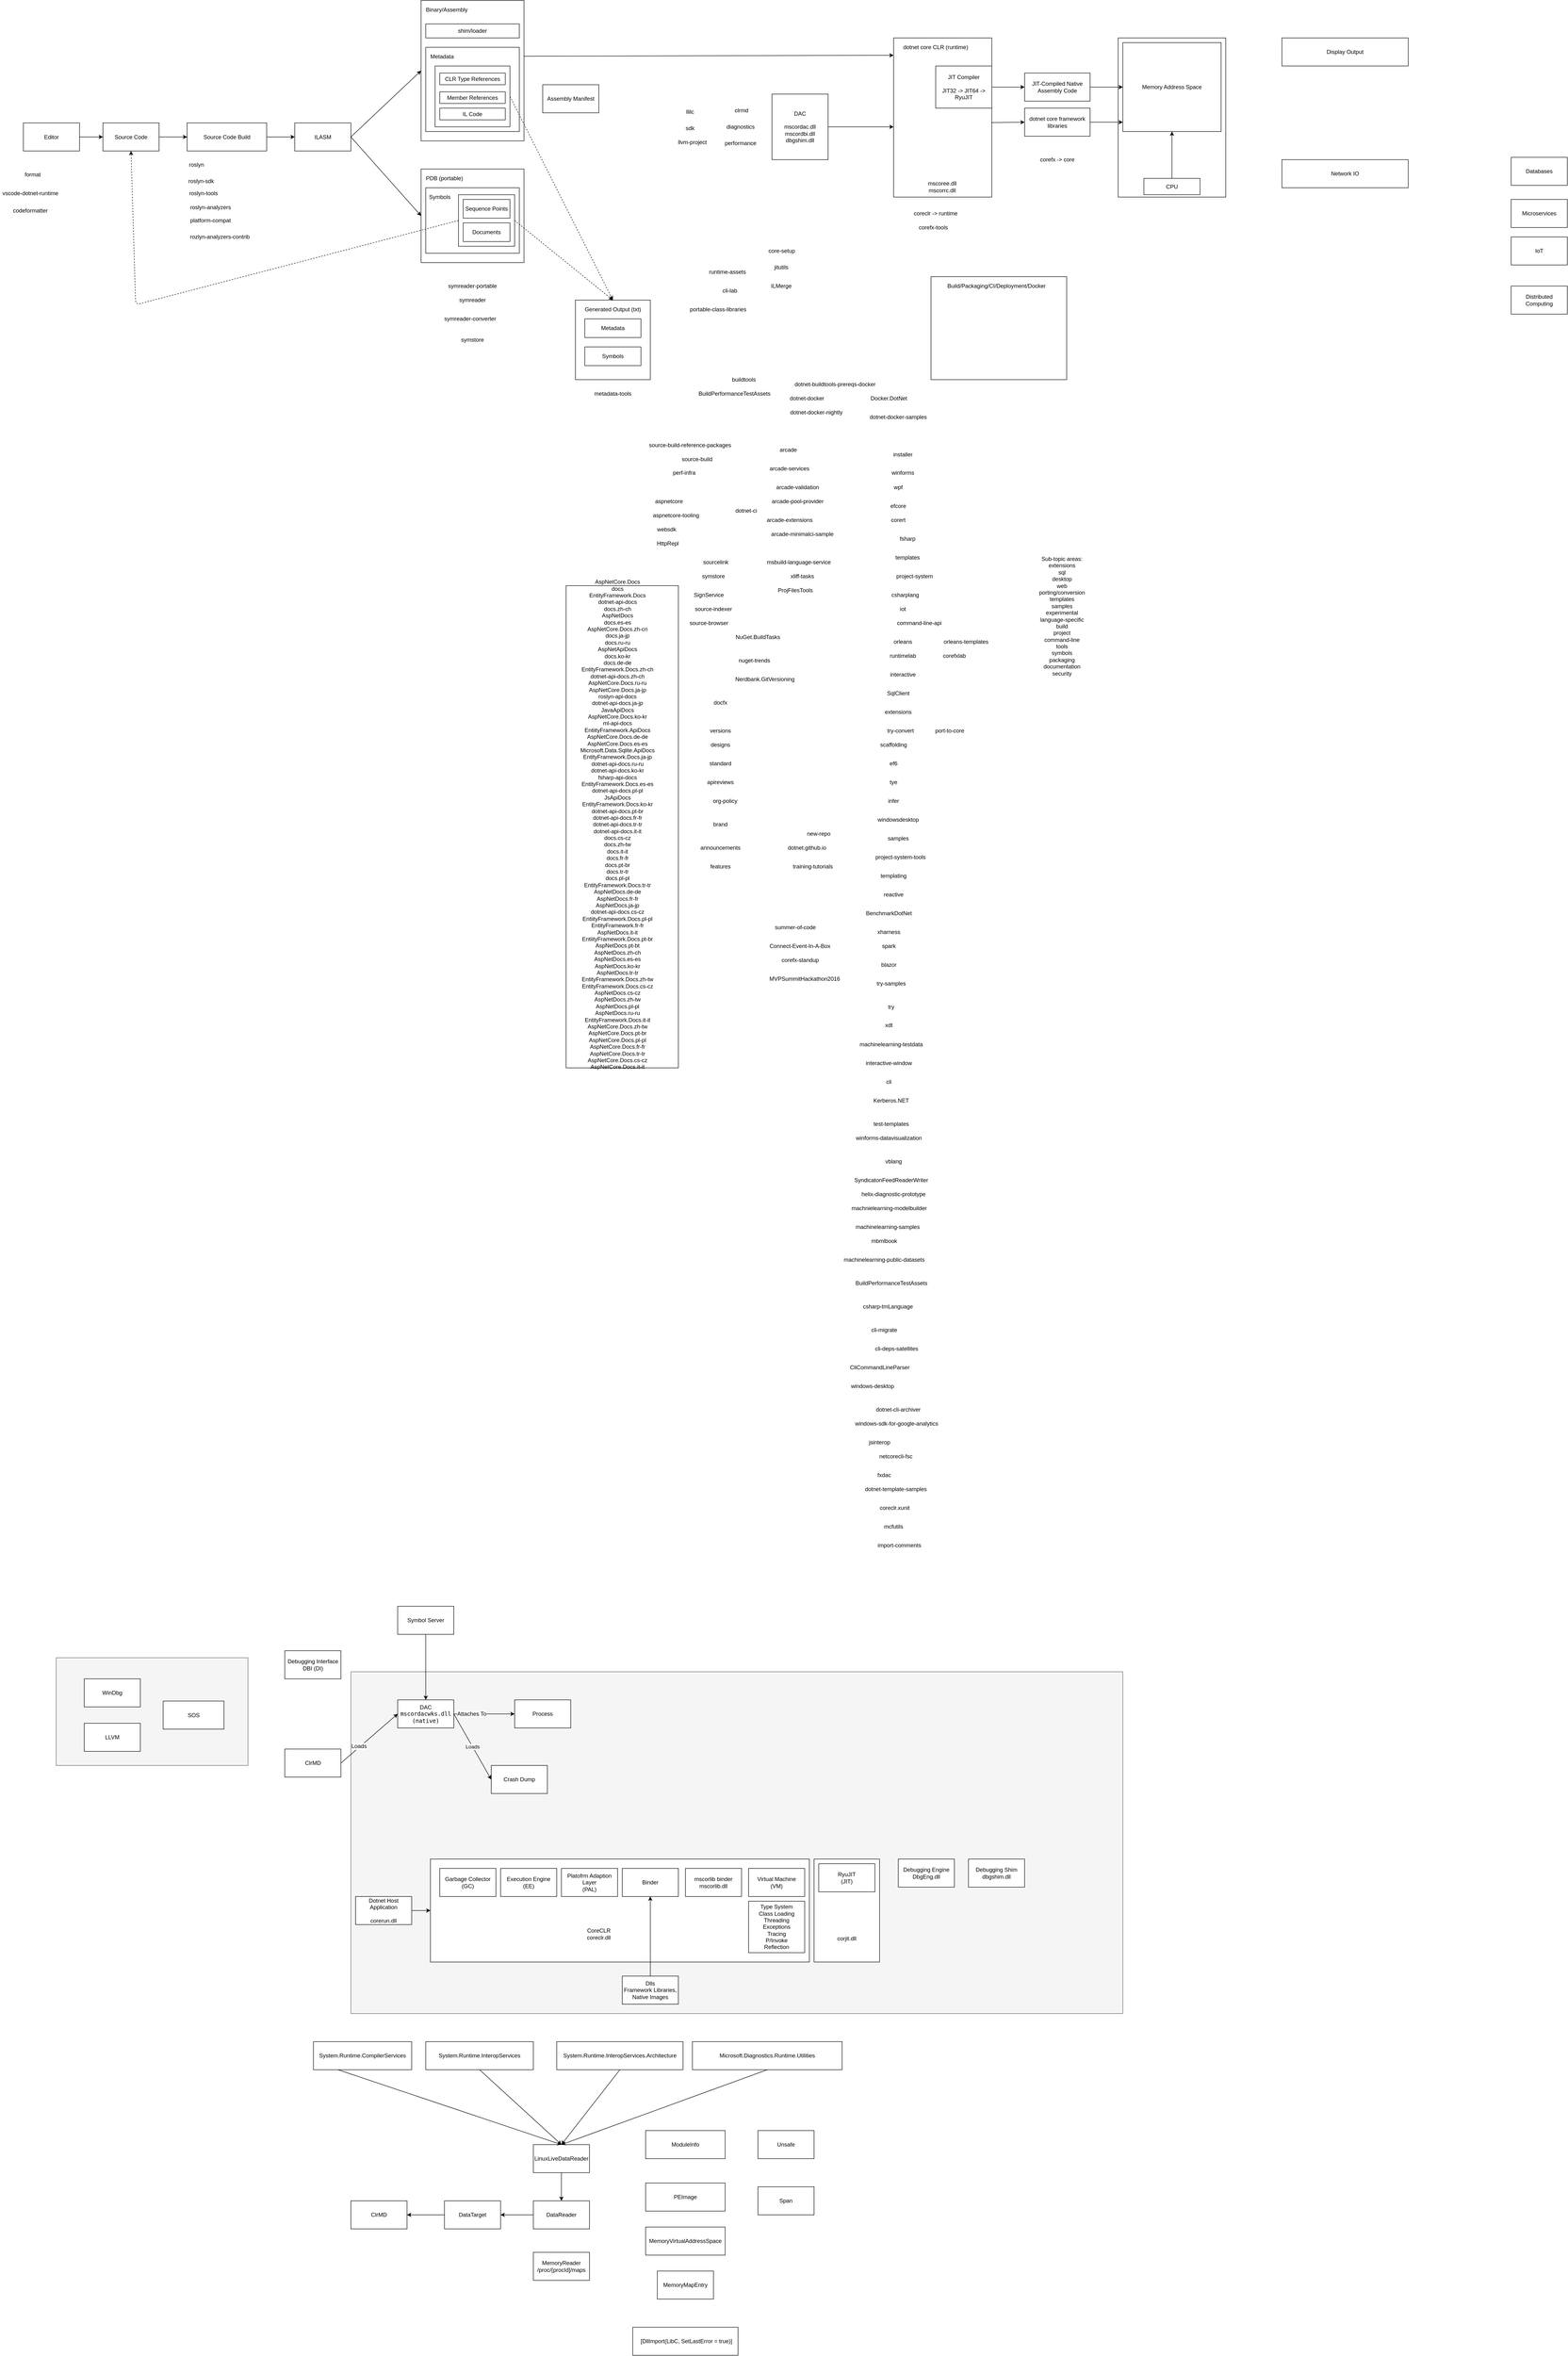 <mxfile version="12.4.2" type="device" pages="1"><diagram id="MCSVuB40MUfM39-_qYj8" name="Page-1"><mxGraphModel dx="4561" dy="840" grid="1" gridSize="10" guides="1" tooltips="1" connect="1" arrows="1" fold="1" page="1" pageScale="1" pageWidth="3300" pageHeight="2339" math="0" shadow="0"><root><mxCell id="0"/><mxCell id="DMOfkmemiWS7g8dmsZ2s-19" value="Groupings" parent="0"/><mxCell id="DMOfkmemiWS7g8dmsZ2s-20" value="" style="rounded=0;whiteSpace=wrap;html=1;fillColor=#f5f5f5;strokeColor=#666666;fontColor=#333333;" vertex="1" parent="DMOfkmemiWS7g8dmsZ2s-19"><mxGeometry x="200" y="3730" width="1650" height="730" as="geometry"/></mxCell><mxCell id="DMOfkmemiWS7g8dmsZ2s-33" value="" style="rounded=0;whiteSpace=wrap;html=1;fillColor=#f5f5f5;strokeColor=#666666;fontColor=#333333;" vertex="1" parent="DMOfkmemiWS7g8dmsZ2s-19"><mxGeometry x="-430" y="3700" width="410" height="230" as="geometry"/></mxCell><mxCell id="DMOfkmemiWS7g8dmsZ2s-35" value="ClrMD" style="rounded=0;whiteSpace=wrap;html=1;" vertex="1" parent="DMOfkmemiWS7g8dmsZ2s-19"><mxGeometry x="200" y="4860" width="120" height="60" as="geometry"/></mxCell><mxCell id="DMOfkmemiWS7g8dmsZ2s-36" value="DataTarget" style="rounded=0;whiteSpace=wrap;html=1;" vertex="1" parent="DMOfkmemiWS7g8dmsZ2s-19"><mxGeometry x="400" y="4860" width="120" height="60" as="geometry"/></mxCell><mxCell id="DMOfkmemiWS7g8dmsZ2s-37" value="DataReader" style="rounded=0;whiteSpace=wrap;html=1;" vertex="1" parent="DMOfkmemiWS7g8dmsZ2s-19"><mxGeometry x="590" y="4860" width="120" height="60" as="geometry"/></mxCell><mxCell id="DMOfkmemiWS7g8dmsZ2s-38" value="Debugging Engine&lt;br&gt;DbgEng.dll" style="rounded=0;whiteSpace=wrap;html=1;" vertex="1" parent="DMOfkmemiWS7g8dmsZ2s-19"><mxGeometry x="1370" y="4130" width="120" height="60" as="geometry"/></mxCell><mxCell id="DMOfkmemiWS7g8dmsZ2s-39" value="MemoryReader&lt;br&gt;/proc/{procId]/maps" style="rounded=0;whiteSpace=wrap;html=1;" vertex="1" parent="DMOfkmemiWS7g8dmsZ2s-19"><mxGeometry x="590" y="4970" width="120" height="60" as="geometry"/></mxCell><mxCell id="DMOfkmemiWS7g8dmsZ2s-40" value="LinuxLiveDataReader" style="rounded=0;whiteSpace=wrap;html=1;" vertex="1" parent="DMOfkmemiWS7g8dmsZ2s-19"><mxGeometry x="590" y="4740" width="120" height="60" as="geometry"/></mxCell><mxCell id="DMOfkmemiWS7g8dmsZ2s-41" value="System.Runtime.CompilerServices" style="rounded=0;whiteSpace=wrap;html=1;" vertex="1" parent="DMOfkmemiWS7g8dmsZ2s-19"><mxGeometry x="120" y="4520" width="210" height="60" as="geometry"/></mxCell><mxCell id="DMOfkmemiWS7g8dmsZ2s-42" value="System.Runtime.InteropServices" style="rounded=0;whiteSpace=wrap;html=1;" vertex="1" parent="DMOfkmemiWS7g8dmsZ2s-19"><mxGeometry x="360" y="4520" width="230" height="60" as="geometry"/></mxCell><mxCell id="DMOfkmemiWS7g8dmsZ2s-43" value="Microsoft.Diagnostics.Runtime.Utilities" style="rounded=0;whiteSpace=wrap;html=1;" vertex="1" parent="DMOfkmemiWS7g8dmsZ2s-19"><mxGeometry x="930" y="4520" width="320" height="60" as="geometry"/></mxCell><mxCell id="DMOfkmemiWS7g8dmsZ2s-44" value="" style="endArrow=classic;html=1;exitX=0.25;exitY=1;exitDx=0;exitDy=0;entryX=0.5;entryY=0;entryDx=0;entryDy=0;" edge="1" parent="DMOfkmemiWS7g8dmsZ2s-19" source="DMOfkmemiWS7g8dmsZ2s-41" target="DMOfkmemiWS7g8dmsZ2s-40"><mxGeometry width="50" height="50" relative="1" as="geometry"><mxPoint x="840" y="4930" as="sourcePoint"/><mxPoint x="890" y="4880" as="targetPoint"/></mxGeometry></mxCell><mxCell id="DMOfkmemiWS7g8dmsZ2s-45" value="" style="endArrow=classic;html=1;exitX=0.5;exitY=1;exitDx=0;exitDy=0;entryX=0.5;entryY=0;entryDx=0;entryDy=0;" edge="1" parent="DMOfkmemiWS7g8dmsZ2s-19" source="DMOfkmemiWS7g8dmsZ2s-42" target="DMOfkmemiWS7g8dmsZ2s-40"><mxGeometry width="50" height="50" relative="1" as="geometry"><mxPoint x="790" y="4910" as="sourcePoint"/><mxPoint x="840" y="4860" as="targetPoint"/></mxGeometry></mxCell><mxCell id="DMOfkmemiWS7g8dmsZ2s-46" value="" style="endArrow=classic;html=1;exitX=0.5;exitY=1;exitDx=0;exitDy=0;entryX=0.5;entryY=0;entryDx=0;entryDy=0;" edge="1" parent="DMOfkmemiWS7g8dmsZ2s-19" source="DMOfkmemiWS7g8dmsZ2s-43" target="DMOfkmemiWS7g8dmsZ2s-40"><mxGeometry width="50" height="50" relative="1" as="geometry"><mxPoint x="900" y="4890" as="sourcePoint"/><mxPoint x="950" y="4840" as="targetPoint"/></mxGeometry></mxCell><mxCell id="DMOfkmemiWS7g8dmsZ2s-47" value="" style="endArrow=classic;html=1;exitX=0.5;exitY=1;exitDx=0;exitDy=0;entryX=0.5;entryY=0;entryDx=0;entryDy=0;" edge="1" parent="DMOfkmemiWS7g8dmsZ2s-19" source="DMOfkmemiWS7g8dmsZ2s-40" target="DMOfkmemiWS7g8dmsZ2s-37"><mxGeometry width="50" height="50" relative="1" as="geometry"><mxPoint x="820" y="4940" as="sourcePoint"/><mxPoint x="870" y="4890" as="targetPoint"/></mxGeometry></mxCell><mxCell id="DMOfkmemiWS7g8dmsZ2s-48" value="" style="endArrow=classic;html=1;exitX=0;exitY=0.5;exitDx=0;exitDy=0;entryX=1;entryY=0.5;entryDx=0;entryDy=0;" edge="1" parent="DMOfkmemiWS7g8dmsZ2s-19" source="DMOfkmemiWS7g8dmsZ2s-37" target="DMOfkmemiWS7g8dmsZ2s-36"><mxGeometry width="50" height="50" relative="1" as="geometry"><mxPoint x="400" y="5080" as="sourcePoint"/><mxPoint x="450" y="5030" as="targetPoint"/></mxGeometry></mxCell><mxCell id="DMOfkmemiWS7g8dmsZ2s-49" value="" style="endArrow=classic;html=1;exitX=0;exitY=0.5;exitDx=0;exitDy=0;entryX=1;entryY=0.5;entryDx=0;entryDy=0;" edge="1" parent="DMOfkmemiWS7g8dmsZ2s-19" source="DMOfkmemiWS7g8dmsZ2s-36" target="DMOfkmemiWS7g8dmsZ2s-35"><mxGeometry width="50" height="50" relative="1" as="geometry"><mxPoint x="320" y="5060" as="sourcePoint"/><mxPoint x="370" y="5010" as="targetPoint"/></mxGeometry></mxCell><mxCell id="DMOfkmemiWS7g8dmsZ2s-50" value="ModuleInfo" style="rounded=0;whiteSpace=wrap;html=1;" vertex="1" parent="DMOfkmemiWS7g8dmsZ2s-19"><mxGeometry x="830" y="4710" width="170" height="60" as="geometry"/></mxCell><mxCell id="DMOfkmemiWS7g8dmsZ2s-51" value="PEImage" style="rounded=0;whiteSpace=wrap;html=1;" vertex="1" parent="DMOfkmemiWS7g8dmsZ2s-19"><mxGeometry x="830" y="4822" width="170" height="60" as="geometry"/></mxCell><mxCell id="DMOfkmemiWS7g8dmsZ2s-52" value="MemoryVirtualAddressSpace" style="rounded=0;whiteSpace=wrap;html=1;" vertex="1" parent="DMOfkmemiWS7g8dmsZ2s-19"><mxGeometry x="830" y="4916" width="170" height="60" as="geometry"/></mxCell><mxCell id="DMOfkmemiWS7g8dmsZ2s-53" value="System.Runtime.InteropServices.Architecture" style="rounded=0;whiteSpace=wrap;html=1;" vertex="1" parent="DMOfkmemiWS7g8dmsZ2s-19"><mxGeometry x="640" y="4520" width="270" height="60" as="geometry"/></mxCell><mxCell id="DMOfkmemiWS7g8dmsZ2s-54" value="" style="endArrow=classic;html=1;exitX=0.5;exitY=1;exitDx=0;exitDy=0;entryX=0.5;entryY=0;entryDx=0;entryDy=0;" edge="1" parent="DMOfkmemiWS7g8dmsZ2s-19" source="DMOfkmemiWS7g8dmsZ2s-53" target="DMOfkmemiWS7g8dmsZ2s-40"><mxGeometry width="50" height="50" relative="1" as="geometry"><mxPoint x="630" y="4690" as="sourcePoint"/><mxPoint x="680" y="4640" as="targetPoint"/></mxGeometry></mxCell><mxCell id="DMOfkmemiWS7g8dmsZ2s-57" value="MemoryMapEntry" style="rounded=0;whiteSpace=wrap;html=1;" vertex="1" parent="DMOfkmemiWS7g8dmsZ2s-19"><mxGeometry x="855" y="5010" width="120" height="60" as="geometry"/></mxCell><mxCell id="DMOfkmemiWS7g8dmsZ2s-58" value="&amp;nbsp;[DllImport(LibC, SetLastError = true)]" style="rounded=0;whiteSpace=wrap;html=1;" vertex="1" parent="DMOfkmemiWS7g8dmsZ2s-19"><mxGeometry x="802.5" y="5130" width="225" height="60" as="geometry"/></mxCell><mxCell id="DMOfkmemiWS7g8dmsZ2s-59" value="Unsafe" style="rounded=0;whiteSpace=wrap;html=1;" vertex="1" parent="DMOfkmemiWS7g8dmsZ2s-19"><mxGeometry x="1070" y="4710" width="120" height="60" as="geometry"/></mxCell><mxCell id="DMOfkmemiWS7g8dmsZ2s-60" value="Span" style="rounded=0;whiteSpace=wrap;html=1;" vertex="1" parent="DMOfkmemiWS7g8dmsZ2s-19"><mxGeometry x="1070" y="4830" width="120" height="60" as="geometry"/></mxCell><mxCell id="DMOfkmemiWS7g8dmsZ2s-61" value="Debugging Shim&lt;br&gt;dbgshim.dll" style="rounded=0;whiteSpace=wrap;html=1;" vertex="1" parent="DMOfkmemiWS7g8dmsZ2s-19"><mxGeometry x="1520" y="4130" width="120" height="60" as="geometry"/></mxCell><mxCell id="DMOfkmemiWS7g8dmsZ2s-62" value="" style="rounded=0;whiteSpace=wrap;html=1;" vertex="1" parent="DMOfkmemiWS7g8dmsZ2s-19"><mxGeometry x="370" y="4130" width="810" height="220" as="geometry"/></mxCell><mxCell id="DMOfkmemiWS7g8dmsZ2s-63" value="CoreCLR&lt;br&gt;coreclr.dll" style="text;html=1;strokeColor=none;fillColor=none;align=center;verticalAlign=middle;whiteSpace=wrap;rounded=0;" vertex="1" parent="DMOfkmemiWS7g8dmsZ2s-19"><mxGeometry x="710" y="4280" width="40" height="20" as="geometry"/></mxCell><mxCell id="DMOfkmemiWS7g8dmsZ2s-66" value="Dotnet Host Application&lt;br&gt;&lt;br&gt;corerun.dll" style="rounded=0;whiteSpace=wrap;html=1;" vertex="1" parent="DMOfkmemiWS7g8dmsZ2s-19"><mxGeometry x="210" y="4210" width="120" height="60" as="geometry"/></mxCell><mxCell id="DMOfkmemiWS7g8dmsZ2s-67" value="" style="endArrow=classic;html=1;exitX=1;exitY=0.5;exitDx=0;exitDy=0;entryX=0;entryY=0.5;entryDx=0;entryDy=0;" edge="1" parent="DMOfkmemiWS7g8dmsZ2s-19" source="DMOfkmemiWS7g8dmsZ2s-66" target="DMOfkmemiWS7g8dmsZ2s-62"><mxGeometry width="50" height="50" relative="1" as="geometry"><mxPoint x="80" y="4250" as="sourcePoint"/><mxPoint x="130" y="4200" as="targetPoint"/></mxGeometry></mxCell><mxCell id="DMOfkmemiWS7g8dmsZ2s-68" value="" style="endArrow=classic;html=1;entryX=0.5;entryY=1;entryDx=0;entryDy=0;exitX=0.5;exitY=0;exitDx=0;exitDy=0;" edge="1" parent="DMOfkmemiWS7g8dmsZ2s-19" source="DMOfkmemiWS7g8dmsZ2s-24" target="DMOfkmemiWS7g8dmsZ2s-23"><mxGeometry width="50" height="50" relative="1" as="geometry"><mxPoint x="810" y="4320" as="sourcePoint"/><mxPoint x="860" y="4270" as="targetPoint"/></mxGeometry></mxCell><mxCell id="1" parent="0"/><mxCell id="ASfSa3JjtXfdrCVjgkjR-31" value="" style="rounded=0;whiteSpace=wrap;html=1;" parent="1" vertex="1"><mxGeometry x="680" y="800" width="160" height="170" as="geometry"/></mxCell><mxCell id="Yzj3fPuAj37t6CbQTRJQ-1" value="&lt;br&gt;" style="rounded=0;whiteSpace=wrap;html=1;" parent="1" vertex="1"><mxGeometry x="350" y="160" width="220" height="300" as="geometry"/></mxCell><mxCell id="Yzj3fPuAj37t6CbQTRJQ-2" value="Binary/Assembly" style="text;html=1;strokeColor=none;fillColor=none;align=center;verticalAlign=middle;whiteSpace=wrap;rounded=0;" parent="1" vertex="1"><mxGeometry x="360" y="170" width="90" height="20" as="geometry"/></mxCell><mxCell id="Yzj3fPuAj37t6CbQTRJQ-3" value="" style="rounded=0;whiteSpace=wrap;html=1;" parent="1" vertex="1"><mxGeometry x="360" y="260" width="200" height="180" as="geometry"/></mxCell><mxCell id="Yzj3fPuAj37t6CbQTRJQ-4" value="symreader-portable" style="text;html=1;strokeColor=none;fillColor=none;align=center;verticalAlign=middle;whiteSpace=wrap;rounded=0;" parent="1" vertex="1"><mxGeometry x="390" y="760" width="140" height="20" as="geometry"/></mxCell><mxCell id="Yzj3fPuAj37t6CbQTRJQ-5" value="" style="rounded=0;whiteSpace=wrap;html=1;" parent="1" vertex="1"><mxGeometry x="350" y="520" width="220" height="200" as="geometry"/></mxCell><mxCell id="Yzj3fPuAj37t6CbQTRJQ-6" value="" style="rounded=0;whiteSpace=wrap;html=1;" parent="1" vertex="1"><mxGeometry x="1360" y="240" width="210" height="340" as="geometry"/></mxCell><mxCell id="Yzj3fPuAj37t6CbQTRJQ-7" value="dotnet core CLR (runtime)" style="text;html=1;strokeColor=none;fillColor=none;align=center;verticalAlign=middle;whiteSpace=wrap;rounded=0;" parent="1" vertex="1"><mxGeometry x="1370" y="250" width="160" height="20" as="geometry"/></mxCell><mxCell id="Yzj3fPuAj37t6CbQTRJQ-8" value="clrmd" style="text;html=1;strokeColor=none;fillColor=none;align=center;verticalAlign=middle;whiteSpace=wrap;rounded=0;" parent="1" vertex="1"><mxGeometry x="985" y="385" width="100" height="20" as="geometry"/></mxCell><mxCell id="Yzj3fPuAj37t6CbQTRJQ-9" value="DAC&lt;br&gt;&lt;br&gt;mscordac.dll&lt;br&gt;mscordbi.dll&lt;br&gt;dbgshim.dll" style="rounded=0;whiteSpace=wrap;html=1;" parent="1" vertex="1"><mxGeometry x="1100" y="360" width="120" height="140" as="geometry"/></mxCell><mxCell id="ASfSa3JjtXfdrCVjgkjR-1" value="" style="rounded=0;whiteSpace=wrap;html=1;" parent="1" vertex="1"><mxGeometry x="360" y="560" width="200" height="140" as="geometry"/></mxCell><mxCell id="ASfSa3JjtXfdrCVjgkjR-2" value="PDB (portable)" style="text;html=1;strokeColor=none;fillColor=none;align=center;verticalAlign=middle;whiteSpace=wrap;rounded=0;" parent="1" vertex="1"><mxGeometry x="350" y="530" width="100" height="20" as="geometry"/></mxCell><mxCell id="ASfSa3JjtXfdrCVjgkjR-3" value="Metadata" style="text;html=1;strokeColor=none;fillColor=none;align=center;verticalAlign=middle;whiteSpace=wrap;rounded=0;" parent="1" vertex="1"><mxGeometry x="370" y="270" width="50" height="20" as="geometry"/></mxCell><mxCell id="ASfSa3JjtXfdrCVjgkjR-4" value="Symbols" style="text;html=1;strokeColor=none;fillColor=none;align=center;verticalAlign=middle;whiteSpace=wrap;rounded=0;" parent="1" vertex="1"><mxGeometry x="370" y="570" width="40" height="20" as="geometry"/></mxCell><mxCell id="ASfSa3JjtXfdrCVjgkjR-7" value="roslyn" style="text;html=1;strokeColor=none;fillColor=none;align=center;verticalAlign=middle;whiteSpace=wrap;rounded=0;" parent="1" vertex="1"><mxGeometry x="-150" y="501" width="40" height="20" as="geometry"/></mxCell><mxCell id="ASfSa3JjtXfdrCVjgkjR-10" value="ILASM" style="rounded=0;whiteSpace=wrap;html=1;" parent="1" vertex="1"><mxGeometry x="80" y="421.5" width="120" height="60" as="geometry"/></mxCell><mxCell id="ASfSa3JjtXfdrCVjgkjR-11" value="" style="endArrow=classic;html=1;exitX=1;exitY=0.5;exitDx=0;exitDy=0;entryX=0;entryY=0.5;entryDx=0;entryDy=0;" parent="1" source="ASfSa3JjtXfdrCVjgkjR-10" target="Yzj3fPuAj37t6CbQTRJQ-1" edge="1"><mxGeometry width="50" height="50" relative="1" as="geometry"><mxPoint x="200" y="380" as="sourcePoint"/><mxPoint x="250" y="330" as="targetPoint"/></mxGeometry></mxCell><mxCell id="ASfSa3JjtXfdrCVjgkjR-12" value="" style="endArrow=classic;html=1;exitX=1;exitY=0.5;exitDx=0;exitDy=0;entryX=0;entryY=0.5;entryDx=0;entryDy=0;" parent="1" source="ASfSa3JjtXfdrCVjgkjR-10" target="Yzj3fPuAj37t6CbQTRJQ-5" edge="1"><mxGeometry width="50" height="50" relative="1" as="geometry"><mxPoint x="190" y="640" as="sourcePoint"/><mxPoint x="240" y="590" as="targetPoint"/></mxGeometry></mxCell><mxCell id="ASfSa3JjtXfdrCVjgkjR-13" value="metadata-tools" style="text;html=1;strokeColor=none;fillColor=none;align=center;verticalAlign=middle;whiteSpace=wrap;rounded=0;" parent="1" vertex="1"><mxGeometry x="710" y="990" width="100" height="20" as="geometry"/></mxCell><mxCell id="ASfSa3JjtXfdrCVjgkjR-14" value="symreader" style="text;html=1;strokeColor=none;fillColor=none;align=center;verticalAlign=middle;whiteSpace=wrap;rounded=0;" parent="1" vertex="1"><mxGeometry x="420" y="790" width="80" height="20" as="geometry"/></mxCell><mxCell id="ASfSa3JjtXfdrCVjgkjR-15" value="Source Code" style="rounded=0;whiteSpace=wrap;html=1;" parent="1" vertex="1"><mxGeometry x="-330" y="421.5" width="120" height="60" as="geometry"/></mxCell><mxCell id="ASfSa3JjtXfdrCVjgkjR-16" value="" style="endArrow=classic;html=1;exitX=1;exitY=0.5;exitDx=0;exitDy=0;entryX=0;entryY=0.5;entryDx=0;entryDy=0;" parent="1" source="ASfSa3JjtXfdrCVjgkjR-15" target="1J_O-ZmqL0qOSBfaC2dY-19" edge="1"><mxGeometry width="50" height="50" relative="1" as="geometry"><mxPoint y="590" as="sourcePoint"/><mxPoint x="-150" y="450" as="targetPoint"/></mxGeometry></mxCell><mxCell id="ASfSa3JjtXfdrCVjgkjR-20" value="" style="group" parent="1" vertex="1" connectable="0"><mxGeometry x="430" y="575" width="120" height="110" as="geometry"/></mxCell><mxCell id="ASfSa3JjtXfdrCVjgkjR-19" value="" style="rounded=0;whiteSpace=wrap;html=1;" parent="ASfSa3JjtXfdrCVjgkjR-20" vertex="1"><mxGeometry width="120" height="110" as="geometry"/></mxCell><mxCell id="ASfSa3JjtXfdrCVjgkjR-17" value="Sequence Points" style="rounded=0;whiteSpace=wrap;html=1;" parent="ASfSa3JjtXfdrCVjgkjR-20" vertex="1"><mxGeometry x="10" y="10" width="100" height="40" as="geometry"/></mxCell><mxCell id="ASfSa3JjtXfdrCVjgkjR-18" value="Documents" style="rounded=0;whiteSpace=wrap;html=1;" parent="ASfSa3JjtXfdrCVjgkjR-20" vertex="1"><mxGeometry x="10" y="60" width="100" height="40" as="geometry"/></mxCell><mxCell id="ASfSa3JjtXfdrCVjgkjR-21" value="" style="endArrow=classic;html=1;exitX=0;exitY=0.5;exitDx=0;exitDy=0;entryX=0.5;entryY=1;entryDx=0;entryDy=0;dashed=1;" parent="1" source="ASfSa3JjtXfdrCVjgkjR-19" target="ASfSa3JjtXfdrCVjgkjR-15" edge="1"><mxGeometry width="50" height="50" relative="1" as="geometry"><mxPoint x="80" y="700" as="sourcePoint"/><mxPoint x="130" y="650" as="targetPoint"/><Array as="points"><mxPoint x="-260" y="810"/></Array></mxGeometry></mxCell><mxCell id="ASfSa3JjtXfdrCVjgkjR-26" value="" style="group" parent="1" vertex="1" connectable="0"><mxGeometry x="380" y="300" width="160" height="130" as="geometry"/></mxCell><mxCell id="ASfSa3JjtXfdrCVjgkjR-25" value="" style="rounded=0;whiteSpace=wrap;html=1;" parent="ASfSa3JjtXfdrCVjgkjR-26" vertex="1"><mxGeometry width="160" height="130" as="geometry"/></mxCell><mxCell id="ASfSa3JjtXfdrCVjgkjR-22" value="CLR Type References" style="rounded=0;whiteSpace=wrap;html=1;" parent="ASfSa3JjtXfdrCVjgkjR-26" vertex="1"><mxGeometry x="10" y="15" width="140" height="25" as="geometry"/></mxCell><mxCell id="ASfSa3JjtXfdrCVjgkjR-23" value="Member References" style="rounded=0;whiteSpace=wrap;html=1;" parent="ASfSa3JjtXfdrCVjgkjR-26" vertex="1"><mxGeometry x="10" y="55" width="140" height="25" as="geometry"/></mxCell><mxCell id="ASfSa3JjtXfdrCVjgkjR-24" value="IL Code" style="rounded=0;whiteSpace=wrap;html=1;" parent="ASfSa3JjtXfdrCVjgkjR-26" vertex="1"><mxGeometry x="10" y="90" width="140" height="25" as="geometry"/></mxCell><mxCell id="ASfSa3JjtXfdrCVjgkjR-27" value="Editor" style="rounded=0;whiteSpace=wrap;html=1;" parent="1" vertex="1"><mxGeometry x="-500" y="421.5" width="120" height="60" as="geometry"/></mxCell><mxCell id="ASfSa3JjtXfdrCVjgkjR-28" value="" style="endArrow=classic;html=1;exitX=1;exitY=0.5;exitDx=0;exitDy=0;entryX=0;entryY=0.5;entryDx=0;entryDy=0;" parent="1" source="ASfSa3JjtXfdrCVjgkjR-27" target="ASfSa3JjtXfdrCVjgkjR-15" edge="1"><mxGeometry width="50" height="50" relative="1" as="geometry"><mxPoint x="-370" y="581.5" as="sourcePoint"/><mxPoint x="-320" y="531.5" as="targetPoint"/></mxGeometry></mxCell><mxCell id="ASfSa3JjtXfdrCVjgkjR-29" value="Metadata" style="rounded=0;whiteSpace=wrap;html=1;" parent="1" vertex="1"><mxGeometry x="700" y="840" width="120" height="40" as="geometry"/></mxCell><mxCell id="ASfSa3JjtXfdrCVjgkjR-30" value="Symbols" style="rounded=0;whiteSpace=wrap;html=1;" parent="1" vertex="1"><mxGeometry x="700" y="900" width="120" height="40" as="geometry"/></mxCell><mxCell id="ASfSa3JjtXfdrCVjgkjR-32" value="Generated Output (txt)" style="text;html=1;strokeColor=none;fillColor=none;align=center;verticalAlign=middle;whiteSpace=wrap;rounded=0;" parent="1" vertex="1"><mxGeometry x="690" y="810" width="140" height="20" as="geometry"/></mxCell><mxCell id="ASfSa3JjtXfdrCVjgkjR-33" value="" style="endArrow=classic;html=1;entryX=0.5;entryY=0;entryDx=0;entryDy=0;exitX=1;exitY=0.5;exitDx=0;exitDy=0;dashed=1;" parent="1" source="ASfSa3JjtXfdrCVjgkjR-19" target="ASfSa3JjtXfdrCVjgkjR-31" edge="1"><mxGeometry width="50" height="50" relative="1" as="geometry"><mxPoint x="650" y="740" as="sourcePoint"/><mxPoint x="700" y="690" as="targetPoint"/></mxGeometry></mxCell><mxCell id="ASfSa3JjtXfdrCVjgkjR-34" value="" style="endArrow=classic;html=1;exitX=1;exitY=0.5;exitDx=0;exitDy=0;entryX=0.5;entryY=0;entryDx=0;entryDy=0;dashed=1;" parent="1" source="ASfSa3JjtXfdrCVjgkjR-25" target="ASfSa3JjtXfdrCVjgkjR-31" edge="1"><mxGeometry width="50" height="50" relative="1" as="geometry"><mxPoint x="700" y="650" as="sourcePoint"/><mxPoint x="750" y="600" as="targetPoint"/></mxGeometry></mxCell><mxCell id="ASfSa3JjtXfdrCVjgkjR-37" value="coreclr -&amp;gt; runtime" style="text;html=1;strokeColor=none;fillColor=none;align=center;verticalAlign=middle;whiteSpace=wrap;rounded=0;" parent="1" vertex="1"><mxGeometry x="1400" y="605" width="100" height="20" as="geometry"/></mxCell><mxCell id="ASfSa3JjtXfdrCVjgkjR-38" value="corefx -&amp;gt; core" style="text;html=1;strokeColor=none;fillColor=none;align=center;verticalAlign=middle;whiteSpace=wrap;rounded=0;" parent="1" vertex="1"><mxGeometry x="1665" y="490" width="90" height="20" as="geometry"/></mxCell><mxCell id="ASfSa3JjtXfdrCVjgkjR-39" value="sdk" style="text;html=1;strokeColor=none;fillColor=none;align=center;verticalAlign=middle;whiteSpace=wrap;rounded=0;" parent="1" vertex="1"><mxGeometry x="904.5" y="422.5" width="40" height="20" as="geometry"/></mxCell><mxCell id="ASfSa3JjtXfdrCVjgkjR-40" value="roslyn-sdk" style="text;html=1;strokeColor=none;fillColor=none;align=center;verticalAlign=middle;whiteSpace=wrap;rounded=0;" parent="1" vertex="1"><mxGeometry x="-150" y="536" width="60" height="20" as="geometry"/></mxCell><mxCell id="ASfSa3JjtXfdrCVjgkjR-43" value="diagnostics" style="text;html=1;strokeColor=none;fillColor=none;align=center;verticalAlign=middle;whiteSpace=wrap;rounded=0;" parent="1" vertex="1"><mxGeometry x="1012.5" y="425" width="40" height="10" as="geometry"/></mxCell><mxCell id="ASfSa3JjtXfdrCVjgkjR-44" value="llvm-project" style="text;html=1;strokeColor=none;fillColor=none;align=center;verticalAlign=middle;whiteSpace=wrap;rounded=0;" parent="1" vertex="1"><mxGeometry x="890" y="452.5" width="80" height="20" as="geometry"/></mxCell><mxCell id="ASfSa3JjtXfdrCVjgkjR-45" value="roslyn-tools" style="text;html=1;strokeColor=none;fillColor=none;align=center;verticalAlign=middle;whiteSpace=wrap;rounded=0;" parent="1" vertex="1"><mxGeometry x="-150" y="561.5" width="70" height="20" as="geometry"/></mxCell><mxCell id="ASfSa3JjtXfdrCVjgkjR-46" value="corefx-tools" style="text;html=1;strokeColor=none;fillColor=none;align=center;verticalAlign=middle;whiteSpace=wrap;rounded=0;" parent="1" vertex="1"><mxGeometry x="1405" y="635" width="80" height="20" as="geometry"/></mxCell><mxCell id="ASfSa3JjtXfdrCVjgkjR-47" value="symstore" style="text;html=1;strokeColor=none;fillColor=none;align=center;verticalAlign=middle;whiteSpace=wrap;rounded=0;" parent="1" vertex="1"><mxGeometry x="440" y="875" width="40" height="20" as="geometry"/></mxCell><mxCell id="ASfSa3JjtXfdrCVjgkjR-48" value="arcade" style="text;html=1;strokeColor=none;fillColor=none;align=center;verticalAlign=middle;whiteSpace=wrap;rounded=0;" parent="1" vertex="1"><mxGeometry x="1100" y="1110" width="70" height="20" as="geometry"/></mxCell><mxCell id="ASfSa3JjtXfdrCVjgkjR-49" value="source-build" style="text;html=1;strokeColor=none;fillColor=none;align=center;verticalAlign=middle;whiteSpace=wrap;rounded=0;" parent="1" vertex="1"><mxGeometry x="900" y="1130" width="80" height="20" as="geometry"/></mxCell><mxCell id="ASfSa3JjtXfdrCVjgkjR-50" value="dotnet-buildtools-prereqs-docker" style="text;html=1;strokeColor=none;fillColor=none;align=center;verticalAlign=middle;whiteSpace=wrap;rounded=0;" parent="1" vertex="1"><mxGeometry x="1130" y="970" width="210" height="20" as="geometry"/></mxCell><mxCell id="ASfSa3JjtXfdrCVjgkjR-51" value="dotnet-docker" style="text;html=1;strokeColor=none;fillColor=none;align=center;verticalAlign=middle;whiteSpace=wrap;rounded=0;" parent="1" vertex="1"><mxGeometry x="1130" y="1000" width="90" height="20" as="geometry"/></mxCell><mxCell id="ASfSa3JjtXfdrCVjgkjR-52" value="dotnet-docker-nightly" style="text;html=1;strokeColor=none;fillColor=none;align=center;verticalAlign=middle;whiteSpace=wrap;rounded=0;" parent="1" vertex="1"><mxGeometry x="1130" y="1030" width="130" height="20" as="geometry"/></mxCell><mxCell id="ASfSa3JjtXfdrCVjgkjR-53" value="arcade-services" style="text;html=1;strokeColor=none;fillColor=none;align=center;verticalAlign=middle;whiteSpace=wrap;rounded=0;" parent="1" vertex="1"><mxGeometry x="1085" y="1150" width="105" height="20" as="geometry"/></mxCell><mxCell id="ASfSa3JjtXfdrCVjgkjR-54" value="arcade-validation" style="text;html=1;strokeColor=none;fillColor=none;align=center;verticalAlign=middle;whiteSpace=wrap;rounded=0;" parent="1" vertex="1"><mxGeometry x="1090" y="1190" width="130" height="20" as="geometry"/></mxCell><mxCell id="ASfSa3JjtXfdrCVjgkjR-55" value="arcade-pool-provider" style="text;html=1;strokeColor=none;fillColor=none;align=center;verticalAlign=middle;whiteSpace=wrap;rounded=0;" parent="1" vertex="1"><mxGeometry x="1090" y="1220" width="130" height="20" as="geometry"/></mxCell><mxCell id="ASfSa3JjtXfdrCVjgkjR-56" value="arcade-extensions" style="text;html=1;strokeColor=none;fillColor=none;align=center;verticalAlign=middle;whiteSpace=wrap;rounded=0;" parent="1" vertex="1"><mxGeometry x="1067.5" y="1260" width="140" height="20" as="geometry"/></mxCell><mxCell id="ASfSa3JjtXfdrCVjgkjR-57" value="Docker.DotNet" style="text;html=1;strokeColor=none;fillColor=none;align=center;verticalAlign=middle;whiteSpace=wrap;rounded=0;" parent="1" vertex="1"><mxGeometry x="1300" y="1000" width="100" height="20" as="geometry"/></mxCell><mxCell id="ASfSa3JjtXfdrCVjgkjR-58" value="dotnet-docker-samples" style="text;html=1;strokeColor=none;fillColor=none;align=center;verticalAlign=middle;whiteSpace=wrap;rounded=0;" parent="1" vertex="1"><mxGeometry x="1300" y="1040" width="140" height="20" as="geometry"/></mxCell><mxCell id="ASfSa3JjtXfdrCVjgkjR-59" value="arcade-minimalci-sample" style="text;html=1;strokeColor=none;fillColor=none;align=center;verticalAlign=middle;whiteSpace=wrap;rounded=0;" parent="1" vertex="1"><mxGeometry x="1090" y="1290" width="150" height="20" as="geometry"/></mxCell><mxCell id="ASfSa3JjtXfdrCVjgkjR-60" value="buildtools" style="text;html=1;strokeColor=none;fillColor=none;align=center;verticalAlign=middle;whiteSpace=wrap;rounded=0;" parent="1" vertex="1"><mxGeometry x="1020" y="960" width="40" height="20" as="geometry"/></mxCell><mxCell id="ASfSa3JjtXfdrCVjgkjR-61" value="NuGet.BuildTasks" style="text;html=1;strokeColor=none;fillColor=none;align=center;verticalAlign=middle;whiteSpace=wrap;rounded=0;" parent="1" vertex="1"><mxGeometry x="1020" y="1510" width="100" height="20" as="geometry"/></mxCell><mxCell id="ASfSa3JjtXfdrCVjgkjR-62" value="source-build-reference-packages" style="text;html=1;strokeColor=none;fillColor=none;align=center;verticalAlign=middle;whiteSpace=wrap;rounded=0;" parent="1" vertex="1"><mxGeometry x="830" y="1100" width="190" height="20" as="geometry"/></mxCell><mxCell id="ASfSa3JjtXfdrCVjgkjR-63" value="BuildPerformanceTestAssets" style="text;html=1;strokeColor=none;fillColor=none;align=center;verticalAlign=middle;whiteSpace=wrap;rounded=0;" parent="1" vertex="1"><mxGeometry x="970" y="990" width="100" height="20" as="geometry"/></mxCell><mxCell id="ASfSa3JjtXfdrCVjgkjR-64" value="aspnetcore" style="text;html=1;strokeColor=none;fillColor=none;align=center;verticalAlign=middle;whiteSpace=wrap;rounded=0;" parent="1" vertex="1"><mxGeometry x="830" y="1220" width="100" height="20" as="geometry"/></mxCell><mxCell id="ASfSa3JjtXfdrCVjgkjR-65" value="aspnetcore-tooling" style="text;html=1;strokeColor=none;fillColor=none;align=center;verticalAlign=middle;whiteSpace=wrap;rounded=0;" parent="1" vertex="1"><mxGeometry x="840" y="1250" width="110" height="20" as="geometry"/></mxCell><mxCell id="ASfSa3JjtXfdrCVjgkjR-66" value="websdk" style="text;html=1;strokeColor=none;fillColor=none;align=center;verticalAlign=middle;whiteSpace=wrap;rounded=0;" parent="1" vertex="1"><mxGeometry x="840" y="1280" width="70" height="20" as="geometry"/></mxCell><mxCell id="ASfSa3JjtXfdrCVjgkjR-67" value="HttpRepl" style="text;html=1;strokeColor=none;fillColor=none;align=center;verticalAlign=middle;whiteSpace=wrap;rounded=0;" parent="1" vertex="1"><mxGeometry x="840" y="1310" width="75" height="20" as="geometry"/></mxCell><mxCell id="ASfSa3JjtXfdrCVjgkjR-68" value="" style="rounded=0;whiteSpace=wrap;html=1;" parent="1" vertex="1"><mxGeometry x="660" y="1410" width="240" height="1030" as="geometry"/></mxCell><mxCell id="ASfSa3JjtXfdrCVjgkjR-69" value="AspNetCore.Docs&lt;br&gt;docs&lt;br&gt;EntityFramework.Docs&lt;br&gt;dotnet-api-docs&lt;br&gt;docs.zh-ch&lt;br&gt;AspNetDocs&lt;br&gt;docs.es-es&lt;br&gt;AspNetCore.Docs.zh-cn&lt;br&gt;docs.ja-jp&lt;br&gt;docs.ru-ru&lt;br&gt;AspNetApiDocs&lt;br&gt;docs.ko-kr&lt;br&gt;docs.de-de&lt;br&gt;EntityFramework.Docs.zh-ch&lt;br&gt;dotnet-api-docs.zh-ch&lt;br&gt;AspNetCore.Docs.ru-ru&lt;br&gt;AspNetCore.Docs.ja-jp&lt;br&gt;roslyn-api-docs&lt;br&gt;dotnet-api-docs.ja-jp&lt;br&gt;JavaApiDocs&lt;br&gt;AspNetCore.Docs.ko-kr&lt;br&gt;ml-api-docs&lt;br&gt;EntiityFramework.ApiDocs&lt;br&gt;AspNetCore.Docs.de-de&lt;br&gt;AspNetCore.Docs.es-es&lt;br&gt;Microsoft.Data.Sqlite.ApiDocs&lt;br&gt;EntityFramework.Docs.ja-jp&lt;br&gt;dotnet-api-docs.ru-ru&lt;br&gt;dotnet-api-docs.ko-kr&lt;br&gt;fsharp-api-docs&lt;br&gt;EntityFramework.Docs.es-es&lt;br&gt;dotnet-api-docs.pl-pl&lt;br&gt;JsApiDocs&lt;br&gt;EntityFramework.Docs.ko-kr&lt;br&gt;dotnet-api-docs.pt-br&lt;br&gt;dotnet-api-docs.fr-fr&lt;br&gt;dotnet-api-docs.tr-tr&lt;br&gt;dotnet-api-docs.it-it&lt;br&gt;docs.cs-cz&lt;br&gt;docs.zh-tw&lt;br&gt;docs.it-it&lt;br&gt;docs.fr-fr&lt;br&gt;docs.pt-br&lt;br&gt;docs.tr-tr&lt;br&gt;docs.pl-pl&lt;br&gt;EntityFramework.Docs.tr-tr&lt;br&gt;AspNetDocs.de-de&lt;br&gt;AspNetDocs.fr-fr&lt;br&gt;AspNetDocs.ja-jp&lt;br&gt;dotnet-api-docs.cs-cz&lt;br&gt;EntiityFramework.Docs.pl-pl&lt;br&gt;EntityFramework.fr-fr&lt;br&gt;AspNetDocs.it-it&lt;br&gt;EntiityFramework.Docs.pt-br&lt;br&gt;AspNetDocs.pt-bt&lt;br&gt;AspNetDocs.zh-ch&lt;br&gt;AspNetDocs.es-es&lt;br&gt;AspNetDocs.ko-kr&lt;br&gt;AspNetDocs.tr-tr&lt;br&gt;EntityFramework.Docs.zh-tw&lt;br&gt;EntityFramework.Docs.cs-cz&lt;br&gt;AspNetDocs.cs-cz&lt;br&gt;AspNetDocs.zh-tw&lt;br&gt;AspNetDocs.pl-pl&lt;br&gt;AspNetDocs.ru-ru&lt;br&gt;EntityFramework.Docs.it-it&lt;br&gt;AspNetCore.Docs.zh-tw&lt;br&gt;AspNetCore.Docs.pt-br&lt;br&gt;AspNetCore.Docs.pl-pl&lt;br&gt;AspNetCore.Docs.fr-fr&lt;br&gt;AspNetCore.Docs.tr-tr&lt;br&gt;AspNetCore.Docs.cs-cz&lt;br&gt;AspNetCore.Docs.it-it" style="text;html=1;strokeColor=none;fillColor=none;align=center;verticalAlign=middle;whiteSpace=wrap;rounded=0;" parent="1" vertex="1"><mxGeometry x="680" y="1430" width="180" height="980" as="geometry"/></mxCell><mxCell id="ASfSa3JjtXfdrCVjgkjR-70" value="docfx" style="text;html=1;strokeColor=none;fillColor=none;align=center;verticalAlign=middle;whiteSpace=wrap;rounded=0;" parent="1" vertex="1"><mxGeometry x="970" y="1650" width="40" height="20" as="geometry"/></mxCell><mxCell id="ASfSa3JjtXfdrCVjgkjR-71" value="installer" style="text;html=1;strokeColor=none;fillColor=none;align=center;verticalAlign=middle;whiteSpace=wrap;rounded=0;" parent="1" vertex="1"><mxGeometry x="1360" y="1120" width="40" height="20" as="geometry"/></mxCell><mxCell id="ASfSa3JjtXfdrCVjgkjR-72" value="winforms" style="text;html=1;strokeColor=none;fillColor=none;align=center;verticalAlign=middle;whiteSpace=wrap;rounded=0;" parent="1" vertex="1"><mxGeometry x="1360" y="1159" width="40" height="20" as="geometry"/></mxCell><mxCell id="ASfSa3JjtXfdrCVjgkjR-73" value="wpf" style="text;html=1;strokeColor=none;fillColor=none;align=center;verticalAlign=middle;whiteSpace=wrap;rounded=0;" parent="1" vertex="1"><mxGeometry x="1350" y="1190" width="40" height="20" as="geometry"/></mxCell><mxCell id="ASfSa3JjtXfdrCVjgkjR-74" value="efcore" style="text;html=1;strokeColor=none;fillColor=none;align=center;verticalAlign=middle;whiteSpace=wrap;rounded=0;" parent="1" vertex="1"><mxGeometry x="1350" y="1230" width="40" height="20" as="geometry"/></mxCell><mxCell id="ASfSa3JjtXfdrCVjgkjR-75" value="corert" style="text;html=1;strokeColor=none;fillColor=none;align=center;verticalAlign=middle;whiteSpace=wrap;rounded=0;" parent="1" vertex="1"><mxGeometry x="1350" y="1260" width="40" height="20" as="geometry"/></mxCell><mxCell id="ASfSa3JjtXfdrCVjgkjR-76" value="msbuild-language-service" style="text;html=1;strokeColor=none;fillColor=none;align=center;verticalAlign=middle;whiteSpace=wrap;rounded=0;" parent="1" vertex="1"><mxGeometry x="1085" y="1350" width="145" height="20" as="geometry"/></mxCell><mxCell id="ASfSa3JjtXfdrCVjgkjR-77" value="roslyn-analyzers" style="text;html=1;strokeColor=none;fillColor=none;align=center;verticalAlign=middle;whiteSpace=wrap;rounded=0;" parent="1" vertex="1"><mxGeometry x="-150" y="591.5" width="100" height="20" as="geometry"/></mxCell><mxCell id="ASfSa3JjtXfdrCVjgkjR-78" value="fsharp" style="text;html=1;strokeColor=none;fillColor=none;align=center;verticalAlign=middle;whiteSpace=wrap;rounded=0;" parent="1" vertex="1"><mxGeometry x="1350" y="1300" width="80" height="20" as="geometry"/></mxCell><mxCell id="ASfSa3JjtXfdrCVjgkjR-79" value="templates" style="text;html=1;strokeColor=none;fillColor=none;align=center;verticalAlign=middle;whiteSpace=wrap;rounded=0;" parent="1" vertex="1"><mxGeometry x="1350" y="1340" width="80" height="20" as="geometry"/></mxCell><mxCell id="ASfSa3JjtXfdrCVjgkjR-80" value="project-system" style="text;html=1;strokeColor=none;fillColor=none;align=center;verticalAlign=middle;whiteSpace=wrap;rounded=0;" parent="1" vertex="1"><mxGeometry x="1350" y="1380" width="110" height="20" as="geometry"/></mxCell><mxCell id="ASfSa3JjtXfdrCVjgkjR-81" value="csharplang" style="text;html=1;strokeColor=none;fillColor=none;align=center;verticalAlign=middle;whiteSpace=wrap;rounded=0;" parent="1" vertex="1"><mxGeometry x="1350" y="1420" width="70" height="20" as="geometry"/></mxCell><mxCell id="ASfSa3JjtXfdrCVjgkjR-82" value="versions" style="text;html=1;strokeColor=none;fillColor=none;align=center;verticalAlign=middle;whiteSpace=wrap;rounded=0;" parent="1" vertex="1"><mxGeometry x="970" y="1710" width="40" height="20" as="geometry"/></mxCell><mxCell id="ASfSa3JjtXfdrCVjgkjR-83" value="nuget-trends" style="text;html=1;strokeColor=none;fillColor=none;align=center;verticalAlign=middle;whiteSpace=wrap;rounded=0;" parent="1" vertex="1"><mxGeometry x="1020" y="1560" width="85" height="20" as="geometry"/></mxCell><mxCell id="ASfSa3JjtXfdrCVjgkjR-84" value="iot" style="text;html=1;strokeColor=none;fillColor=none;align=center;verticalAlign=middle;whiteSpace=wrap;rounded=0;" parent="1" vertex="1"><mxGeometry x="1350" y="1450" width="60" height="20" as="geometry"/></mxCell><mxCell id="ASfSa3JjtXfdrCVjgkjR-85" value="command-line-api" style="text;html=1;strokeColor=none;fillColor=none;align=center;verticalAlign=middle;whiteSpace=wrap;rounded=0;" parent="1" vertex="1"><mxGeometry x="1360" y="1480" width="110" height="20" as="geometry"/></mxCell><mxCell id="ASfSa3JjtXfdrCVjgkjR-86" value="orleans" style="text;html=1;strokeColor=none;fillColor=none;align=center;verticalAlign=middle;whiteSpace=wrap;rounded=0;" parent="1" vertex="1"><mxGeometry x="1360" y="1520" width="40" height="20" as="geometry"/></mxCell><mxCell id="ASfSa3JjtXfdrCVjgkjR-87" value="runtimelab" style="text;html=1;strokeColor=none;fillColor=none;align=center;verticalAlign=middle;whiteSpace=wrap;rounded=0;" parent="1" vertex="1"><mxGeometry x="1360" y="1550" width="40" height="20" as="geometry"/></mxCell><mxCell id="ASfSa3JjtXfdrCVjgkjR-88" value="interactive" style="text;html=1;strokeColor=none;fillColor=none;align=center;verticalAlign=middle;whiteSpace=wrap;rounded=0;" parent="1" vertex="1"><mxGeometry x="1350" y="1590" width="60" height="20" as="geometry"/></mxCell><mxCell id="ASfSa3JjtXfdrCVjgkjR-89" value="SqlClient" style="text;html=1;strokeColor=none;fillColor=none;align=center;verticalAlign=middle;whiteSpace=wrap;rounded=0;" parent="1" vertex="1"><mxGeometry x="1350" y="1630" width="40" height="20" as="geometry"/></mxCell><mxCell id="ASfSa3JjtXfdrCVjgkjR-90" value="performance" style="text;html=1;strokeColor=none;fillColor=none;align=center;verticalAlign=middle;whiteSpace=wrap;rounded=0;" parent="1" vertex="1"><mxGeometry x="1012.5" y="455" width="40" height="20" as="geometry"/></mxCell><mxCell id="ASfSa3JjtXfdrCVjgkjR-91" value="format" style="text;html=1;strokeColor=none;fillColor=none;align=center;verticalAlign=middle;whiteSpace=wrap;rounded=0;" parent="1" vertex="1"><mxGeometry x="-500" y="521.5" width="40" height="20" as="geometry"/></mxCell><mxCell id="ASfSa3JjtXfdrCVjgkjR-93" value="extensions" style="text;html=1;strokeColor=none;fillColor=none;align=center;verticalAlign=middle;whiteSpace=wrap;rounded=0;" parent="1" vertex="1"><mxGeometry x="1350" y="1670" width="40" height="20" as="geometry"/></mxCell><mxCell id="ASfSa3JjtXfdrCVjgkjR-94" value="try-convert" style="text;html=1;strokeColor=none;fillColor=none;align=center;verticalAlign=middle;whiteSpace=wrap;rounded=0;" parent="1" vertex="1"><mxGeometry x="1340" y="1710" width="70" height="20" as="geometry"/></mxCell><mxCell id="ASfSa3JjtXfdrCVjgkjR-95" value="scaffolding" style="text;html=1;strokeColor=none;fillColor=none;align=center;verticalAlign=middle;whiteSpace=wrap;rounded=0;" parent="1" vertex="1"><mxGeometry x="1340" y="1740" width="40" height="20" as="geometry"/></mxCell><mxCell id="ASfSa3JjtXfdrCVjgkjR-96" value="ef6" style="text;html=1;strokeColor=none;fillColor=none;align=center;verticalAlign=middle;whiteSpace=wrap;rounded=0;" parent="1" vertex="1"><mxGeometry x="1340" y="1780" width="40" height="20" as="geometry"/></mxCell><mxCell id="ASfSa3JjtXfdrCVjgkjR-97" value="tye" style="text;html=1;strokeColor=none;fillColor=none;align=center;verticalAlign=middle;whiteSpace=wrap;rounded=0;" parent="1" vertex="1"><mxGeometry x="1340" y="1820" width="40" height="20" as="geometry"/></mxCell><mxCell id="ASfSa3JjtXfdrCVjgkjR-98" value="runtime-assets" style="text;html=1;strokeColor=none;fillColor=none;align=center;verticalAlign=middle;whiteSpace=wrap;rounded=0;" parent="1" vertex="1"><mxGeometry x="960" y="730" width="90" height="20" as="geometry"/></mxCell><mxCell id="ASfSa3JjtXfdrCVjgkjR-99" value="designs" style="text;html=1;strokeColor=none;fillColor=none;align=center;verticalAlign=middle;whiteSpace=wrap;rounded=0;" parent="1" vertex="1"><mxGeometry x="970" y="1740" width="40" height="20" as="geometry"/></mxCell><mxCell id="ASfSa3JjtXfdrCVjgkjR-100" value="infer" style="text;html=1;strokeColor=none;fillColor=none;align=center;verticalAlign=middle;whiteSpace=wrap;rounded=0;" parent="1" vertex="1"><mxGeometry x="1340" y="1860" width="40" height="20" as="geometry"/></mxCell><mxCell id="ASfSa3JjtXfdrCVjgkjR-101" value="windowsdesktop" style="text;html=1;strokeColor=none;fillColor=none;align=center;verticalAlign=middle;whiteSpace=wrap;rounded=0;" parent="1" vertex="1"><mxGeometry x="1350" y="1900" width="40" height="20" as="geometry"/></mxCell><mxCell id="ASfSa3JjtXfdrCVjgkjR-102" value="samples" style="text;html=1;strokeColor=none;fillColor=none;align=center;verticalAlign=middle;whiteSpace=wrap;rounded=0;" parent="1" vertex="1"><mxGeometry x="1350" y="1940" width="40" height="20" as="geometry"/></mxCell><mxCell id="ASfSa3JjtXfdrCVjgkjR-103" value="corefxlab" style="text;html=1;strokeColor=none;fillColor=none;align=center;verticalAlign=middle;whiteSpace=wrap;rounded=0;" parent="1" vertex="1"><mxGeometry x="1470" y="1550" width="40" height="20" as="geometry"/></mxCell><mxCell id="ASfSa3JjtXfdrCVjgkjR-105" value="xliff-tasks" style="text;html=1;strokeColor=none;fillColor=none;align=center;verticalAlign=middle;whiteSpace=wrap;rounded=0;" parent="1" vertex="1"><mxGeometry x="1130" y="1380" width="70" height="20" as="geometry"/></mxCell><mxCell id="ASfSa3JjtXfdrCVjgkjR-106" value="project-system-tools" style="text;html=1;strokeColor=none;fillColor=none;align=center;verticalAlign=middle;whiteSpace=wrap;rounded=0;" parent="1" vertex="1"><mxGeometry x="1310" y="1980" width="130" height="20" as="geometry"/></mxCell><mxCell id="ASfSa3JjtXfdrCVjgkjR-107" value="platform-compat" style="text;html=1;strokeColor=none;fillColor=none;align=center;verticalAlign=middle;whiteSpace=wrap;rounded=0;" parent="1" vertex="1"><mxGeometry x="-150" y="620" width="100" height="20" as="geometry"/></mxCell><mxCell id="ASfSa3JjtXfdrCVjgkjR-108" value="templating" style="text;html=1;strokeColor=none;fillColor=none;align=center;verticalAlign=middle;whiteSpace=wrap;rounded=0;" parent="1" vertex="1"><mxGeometry x="1340" y="2020" width="40" height="20" as="geometry"/></mxCell><mxCell id="ASfSa3JjtXfdrCVjgkjR-109" value="standard" style="text;html=1;strokeColor=none;fillColor=none;align=center;verticalAlign=middle;whiteSpace=wrap;rounded=0;" parent="1" vertex="1"><mxGeometry x="970" y="1780" width="40" height="20" as="geometry"/></mxCell><mxCell id="ASfSa3JjtXfdrCVjgkjR-110" value="reactive" style="text;html=1;strokeColor=none;fillColor=none;align=center;verticalAlign=middle;whiteSpace=wrap;rounded=0;" parent="1" vertex="1"><mxGeometry x="1340" y="2060" width="40" height="20" as="geometry"/></mxCell><mxCell id="ASfSa3JjtXfdrCVjgkjR-111" value="BenchmarkDotNet" style="text;html=1;strokeColor=none;fillColor=none;align=center;verticalAlign=middle;whiteSpace=wrap;rounded=0;" parent="1" vertex="1"><mxGeometry x="1330" y="2100" width="40" height="20" as="geometry"/></mxCell><mxCell id="ASfSa3JjtXfdrCVjgkjR-112" value="try-samples" style="text;html=1;strokeColor=none;fillColor=none;align=center;verticalAlign=middle;whiteSpace=wrap;rounded=0;" parent="1" vertex="1"><mxGeometry x="1320" y="2250" width="70" height="20" as="geometry"/></mxCell><mxCell id="ASfSa3JjtXfdrCVjgkjR-113" value="xharness" style="text;html=1;strokeColor=none;fillColor=none;align=center;verticalAlign=middle;whiteSpace=wrap;rounded=0;" parent="1" vertex="1"><mxGeometry x="1330" y="2140" width="40" height="20" as="geometry"/></mxCell><mxCell id="ASfSa3JjtXfdrCVjgkjR-114" value="spark" style="text;html=1;strokeColor=none;fillColor=none;align=center;verticalAlign=middle;whiteSpace=wrap;rounded=0;" parent="1" vertex="1"><mxGeometry x="1330" y="2170" width="40" height="20" as="geometry"/></mxCell><mxCell id="ASfSa3JjtXfdrCVjgkjR-115" value="blazor" style="text;html=1;strokeColor=none;fillColor=none;align=center;verticalAlign=middle;whiteSpace=wrap;rounded=0;" parent="1" vertex="1"><mxGeometry x="1330" y="2210" width="40" height="20" as="geometry"/></mxCell><mxCell id="ASfSa3JjtXfdrCVjgkjR-116" value="apireviews" style="text;html=1;strokeColor=none;fillColor=none;align=center;verticalAlign=middle;whiteSpace=wrap;rounded=0;" parent="1" vertex="1"><mxGeometry x="970" y="1820" width="40" height="20" as="geometry"/></mxCell><mxCell id="ASfSa3JjtXfdrCVjgkjR-117" value="try" style="text;html=1;strokeColor=none;fillColor=none;align=center;verticalAlign=middle;whiteSpace=wrap;rounded=0;" parent="1" vertex="1"><mxGeometry x="1335" y="2300" width="40" height="20" as="geometry"/></mxCell><mxCell id="ASfSa3JjtXfdrCVjgkjR-118" value="sourcelink" style="text;html=1;strokeColor=none;fillColor=none;align=center;verticalAlign=middle;whiteSpace=wrap;rounded=0;" parent="1" vertex="1"><mxGeometry x="960" y="1350" width="40" height="20" as="geometry"/></mxCell><mxCell id="ASfSa3JjtXfdrCVjgkjR-119" value="xdt" style="text;html=1;strokeColor=none;fillColor=none;align=center;verticalAlign=middle;whiteSpace=wrap;rounded=0;" parent="1" vertex="1"><mxGeometry x="1330" y="2339" width="40" height="20" as="geometry"/></mxCell><mxCell id="ASfSa3JjtXfdrCVjgkjR-120" value="org-policy" style="text;html=1;strokeColor=none;fillColor=none;align=center;verticalAlign=middle;whiteSpace=wrap;rounded=0;" parent="1" vertex="1"><mxGeometry x="960" y="1860" width="80" height="20" as="geometry"/></mxCell><mxCell id="ASfSa3JjtXfdrCVjgkjR-121" value="machinelearning-testdata" style="text;html=1;strokeColor=none;fillColor=none;align=center;verticalAlign=middle;whiteSpace=wrap;rounded=0;" parent="1" vertex="1"><mxGeometry x="1285" y="2380" width="140" height="20" as="geometry"/></mxCell><mxCell id="ASfSa3JjtXfdrCVjgkjR-122" value="symstore" style="text;html=1;strokeColor=none;fillColor=none;align=center;verticalAlign=middle;whiteSpace=wrap;rounded=0;" parent="1" vertex="1"><mxGeometry x="940" y="1380" width="70" height="20" as="geometry"/></mxCell><mxCell id="ASfSa3JjtXfdrCVjgkjR-123" value="SignService" style="text;html=1;strokeColor=none;fillColor=none;align=center;verticalAlign=middle;whiteSpace=wrap;rounded=0;" parent="1" vertex="1"><mxGeometry x="945" y="1420" width="40" height="20" as="geometry"/></mxCell><mxCell id="ASfSa3JjtXfdrCVjgkjR-124" value="vscode-dotnet-runtime" style="text;html=1;strokeColor=none;fillColor=none;align=center;verticalAlign=middle;whiteSpace=wrap;rounded=0;" parent="1" vertex="1"><mxGeometry x="-550" y="561.5" width="130" height="20" as="geometry"/></mxCell><mxCell id="ASfSa3JjtXfdrCVjgkjR-125" value="ProjFilesTools" style="text;html=1;strokeColor=none;fillColor=none;align=center;verticalAlign=middle;whiteSpace=wrap;rounded=0;" parent="1" vertex="1"><mxGeometry x="1090" y="1410" width="120" height="20" as="geometry"/></mxCell><mxCell id="ASfSa3JjtXfdrCVjgkjR-128" value="Nerdbank.GitVersioning" style="text;html=1;strokeColor=none;fillColor=none;align=center;verticalAlign=middle;whiteSpace=wrap;rounded=0;" parent="1" vertex="1"><mxGeometry x="1040" y="1600" width="90" height="20" as="geometry"/></mxCell><mxCell id="ASfSa3JjtXfdrCVjgkjR-129" value="cli-lab" style="text;html=1;strokeColor=none;fillColor=none;align=center;verticalAlign=middle;whiteSpace=wrap;rounded=0;" parent="1" vertex="1"><mxGeometry x="990" y="770" width="40" height="20" as="geometry"/></mxCell><mxCell id="ASfSa3JjtXfdrCVjgkjR-130" value="symreader-converter" style="text;html=1;strokeColor=none;fillColor=none;align=center;verticalAlign=middle;whiteSpace=wrap;rounded=0;" parent="1" vertex="1"><mxGeometry x="390" y="830" width="130" height="20" as="geometry"/></mxCell><mxCell id="ASfSa3JjtXfdrCVjgkjR-131" value="interactive-window" style="text;html=1;strokeColor=none;fillColor=none;align=center;verticalAlign=middle;whiteSpace=wrap;rounded=0;" parent="1" vertex="1"><mxGeometry x="1290" y="2420" width="120" height="20" as="geometry"/></mxCell><mxCell id="ASfSa3JjtXfdrCVjgkjR-132" value="cli" style="text;html=1;strokeColor=none;fillColor=none;align=center;verticalAlign=middle;whiteSpace=wrap;rounded=0;" parent="1" vertex="1"><mxGeometry x="1330" y="2460" width="40" height="20" as="geometry"/></mxCell><mxCell id="ASfSa3JjtXfdrCVjgkjR-133" value="Kerberos.NET" style="text;html=1;strokeColor=none;fillColor=none;align=center;verticalAlign=middle;whiteSpace=wrap;rounded=0;" parent="1" vertex="1"><mxGeometry x="1335" y="2500" width="40" height="20" as="geometry"/></mxCell><mxCell id="ASfSa3JjtXfdrCVjgkjR-134" value="core-setup" style="text;html=1;strokeColor=none;fillColor=none;align=center;verticalAlign=middle;whiteSpace=wrap;rounded=0;" parent="1" vertex="1"><mxGeometry x="1091" y="685" width="60" height="20" as="geometry"/></mxCell><mxCell id="ASfSa3JjtXfdrCVjgkjR-135" value="jitutils" style="text;html=1;strokeColor=none;fillColor=none;align=center;verticalAlign=middle;whiteSpace=wrap;rounded=0;" parent="1" vertex="1"><mxGeometry x="1100" y="720" width="40" height="20" as="geometry"/></mxCell><mxCell id="ASfSa3JjtXfdrCVjgkjR-136" value="ILMerge" style="text;html=1;strokeColor=none;fillColor=none;align=center;verticalAlign=middle;whiteSpace=wrap;rounded=0;" parent="1" vertex="1"><mxGeometry x="1100" y="760" width="40" height="20" as="geometry"/></mxCell><mxCell id="ASfSa3JjtXfdrCVjgkjR-137" value="test-templates" style="text;html=1;strokeColor=none;fillColor=none;align=center;verticalAlign=middle;whiteSpace=wrap;rounded=0;" parent="1" vertex="1"><mxGeometry x="1305" y="2550" width="100" height="20" as="geometry"/></mxCell><mxCell id="ASfSa3JjtXfdrCVjgkjR-138" value="source-indexer" style="text;html=1;strokeColor=none;fillColor=none;align=center;verticalAlign=middle;whiteSpace=wrap;rounded=0;" parent="1" vertex="1"><mxGeometry x="925" y="1450" width="100" height="20" as="geometry"/></mxCell><mxCell id="ASfSa3JjtXfdrCVjgkjR-139" value="winforms-datavisualization" style="text;html=1;strokeColor=none;fillColor=none;align=center;verticalAlign=middle;whiteSpace=wrap;rounded=0;" parent="1" vertex="1"><mxGeometry x="1250" y="2580" width="200" height="20" as="geometry"/></mxCell><mxCell id="ASfSa3JjtXfdrCVjgkjR-140" value="codeformatter" style="text;html=1;strokeColor=none;fillColor=none;align=center;verticalAlign=middle;whiteSpace=wrap;rounded=0;" parent="1" vertex="1"><mxGeometry x="-535" y="598.5" width="100" height="20" as="geometry"/></mxCell><mxCell id="ASfSa3JjtXfdrCVjgkjR-141" value="vblang" style="text;html=1;strokeColor=none;fillColor=none;align=center;verticalAlign=middle;whiteSpace=wrap;rounded=0;" parent="1" vertex="1"><mxGeometry x="1340" y="2630" width="40" height="20" as="geometry"/></mxCell><mxCell id="ASfSa3JjtXfdrCVjgkjR-142" value="brand" style="text;html=1;strokeColor=none;fillColor=none;align=center;verticalAlign=middle;whiteSpace=wrap;rounded=0;" parent="1" vertex="1"><mxGeometry x="970" y="1910" width="40" height="20" as="geometry"/></mxCell><mxCell id="ASfSa3JjtXfdrCVjgkjR-143" value="SyndicatonFeedReaderWriter" style="text;html=1;strokeColor=none;fillColor=none;align=center;verticalAlign=middle;whiteSpace=wrap;rounded=0;" parent="1" vertex="1"><mxGeometry x="1335" y="2670" width="40" height="20" as="geometry"/></mxCell><mxCell id="ASfSa3JjtXfdrCVjgkjR-144" value="helix-diagnostic-prototype" style="text;html=1;strokeColor=none;fillColor=none;align=center;verticalAlign=middle;whiteSpace=wrap;rounded=0;" parent="1" vertex="1"><mxGeometry x="1260" y="2700" width="200" height="20" as="geometry"/></mxCell><mxCell id="ASfSa3JjtXfdrCVjgkjR-145" value="machnielearning-modelbuilder" style="text;html=1;strokeColor=none;fillColor=none;align=center;verticalAlign=middle;whiteSpace=wrap;rounded=0;" parent="1" vertex="1"><mxGeometry x="1232.5" y="2730" width="235" height="20" as="geometry"/></mxCell><mxCell id="ASfSa3JjtXfdrCVjgkjR-146" value="machinelearning-samples" style="text;html=1;strokeColor=none;fillColor=none;align=center;verticalAlign=middle;whiteSpace=wrap;rounded=0;" parent="1" vertex="1"><mxGeometry x="1255" y="2770" width="185" height="20" as="geometry"/></mxCell><mxCell id="ASfSa3JjtXfdrCVjgkjR-147" value="llilc" style="text;html=1;strokeColor=none;fillColor=none;align=center;verticalAlign=middle;whiteSpace=wrap;rounded=0;" parent="1" vertex="1"><mxGeometry x="904.5" y="387.5" width="40" height="20" as="geometry"/></mxCell><mxCell id="ASfSa3JjtXfdrCVjgkjR-148" value="mbmlbook" style="text;html=1;strokeColor=none;fillColor=none;align=center;verticalAlign=middle;whiteSpace=wrap;rounded=0;" parent="1" vertex="1"><mxGeometry x="1320" y="2800" width="40" height="20" as="geometry"/></mxCell><mxCell id="ASfSa3JjtXfdrCVjgkjR-149" value="announcements" style="text;html=1;strokeColor=none;fillColor=none;align=center;verticalAlign=middle;whiteSpace=wrap;rounded=0;" parent="1" vertex="1"><mxGeometry x="970" y="1960" width="40" height="20" as="geometry"/></mxCell><mxCell id="ASfSa3JjtXfdrCVjgkjR-150" value="machinelearning-public-datasets" style="text;html=1;strokeColor=none;fillColor=none;align=center;verticalAlign=middle;whiteSpace=wrap;rounded=0;" parent="1" vertex="1"><mxGeometry x="1225" y="2840" width="230" height="20" as="geometry"/></mxCell><mxCell id="ASfSa3JjtXfdrCVjgkjR-153" value="BuildPerformanceTestAssets" style="text;html=1;strokeColor=none;fillColor=none;align=center;verticalAlign=middle;whiteSpace=wrap;rounded=0;" parent="1" vertex="1"><mxGeometry x="1312.5" y="2890" width="85" height="20" as="geometry"/></mxCell><mxCell id="ASfSa3JjtXfdrCVjgkjR-154" value="csharp-tmLanguage" style="text;html=1;strokeColor=none;fillColor=none;align=center;verticalAlign=middle;whiteSpace=wrap;rounded=0;" parent="1" vertex="1"><mxGeometry x="1262.5" y="2940" width="170" height="20" as="geometry"/></mxCell><mxCell id="ASfSa3JjtXfdrCVjgkjR-155" value="cli-migrate" style="text;html=1;strokeColor=none;fillColor=none;align=center;verticalAlign=middle;whiteSpace=wrap;rounded=0;" parent="1" vertex="1"><mxGeometry x="1310" y="2990" width="60" height="20" as="geometry"/></mxCell><mxCell id="ASfSa3JjtXfdrCVjgkjR-156" value="cli-deps-satellites" style="text;html=1;strokeColor=none;fillColor=none;align=center;verticalAlign=middle;whiteSpace=wrap;rounded=0;" parent="1" vertex="1"><mxGeometry x="1313" y="3030" width="107" height="20" as="geometry"/></mxCell><mxCell id="ASfSa3JjtXfdrCVjgkjR-157" value="CliCommandLineParser" style="text;html=1;strokeColor=none;fillColor=none;align=center;verticalAlign=middle;whiteSpace=wrap;rounded=0;" parent="1" vertex="1"><mxGeometry x="1277.5" y="3070" width="105" height="20" as="geometry"/></mxCell><mxCell id="ASfSa3JjtXfdrCVjgkjR-158" value="windows-desktop" style="text;html=1;strokeColor=none;fillColor=none;align=center;verticalAlign=middle;whiteSpace=wrap;rounded=0;" parent="1" vertex="1"><mxGeometry x="1230" y="3110" width="170" height="20" as="geometry"/></mxCell><mxCell id="ASfSa3JjtXfdrCVjgkjR-159" value="dotnet-cli-archiver" style="text;html=1;strokeColor=none;fillColor=none;align=center;verticalAlign=middle;whiteSpace=wrap;rounded=0;" parent="1" vertex="1"><mxGeometry x="1310" y="3160" width="120" height="20" as="geometry"/></mxCell><mxCell id="ASfSa3JjtXfdrCVjgkjR-160" value="source-browser" style="text;html=1;strokeColor=none;fillColor=none;align=center;verticalAlign=middle;whiteSpace=wrap;rounded=0;" parent="1" vertex="1"><mxGeometry x="912.5" y="1480" width="105" height="20" as="geometry"/></mxCell><mxCell id="ASfSa3JjtXfdrCVjgkjR-161" value="new-repo" style="text;html=1;strokeColor=none;fillColor=none;align=center;verticalAlign=middle;whiteSpace=wrap;rounded=0;" parent="1" vertex="1"><mxGeometry x="1160" y="1930" width="80" height="20" as="geometry"/></mxCell><mxCell id="ASfSa3JjtXfdrCVjgkjR-162" value="windows-sdk-for-google-analytics" style="text;html=1;strokeColor=none;fillColor=none;align=center;verticalAlign=middle;whiteSpace=wrap;rounded=0;" parent="1" vertex="1"><mxGeometry x="1259" y="3190" width="215" height="20" as="geometry"/></mxCell><mxCell id="ASfSa3JjtXfdrCVjgkjR-163" value="dotnet-ci" style="text;html=1;strokeColor=none;fillColor=none;align=center;verticalAlign=middle;whiteSpace=wrap;rounded=0;" parent="1" vertex="1"><mxGeometry x="1020" y="1240" width="50" height="20" as="geometry"/></mxCell><mxCell id="ASfSa3JjtXfdrCVjgkjR-164" value="jsinterop" style="text;html=1;strokeColor=none;fillColor=none;align=center;verticalAlign=middle;whiteSpace=wrap;rounded=0;" parent="1" vertex="1"><mxGeometry x="1310" y="3230" width="40" height="20" as="geometry"/></mxCell><mxCell id="ASfSa3JjtXfdrCVjgkjR-165" value="dotnet.github.io" style="text;html=1;strokeColor=none;fillColor=none;align=center;verticalAlign=middle;whiteSpace=wrap;rounded=0;" parent="1" vertex="1"><mxGeometry x="1140" y="1960" width="70" height="20" as="geometry"/></mxCell><mxCell id="ASfSa3JjtXfdrCVjgkjR-166" value="netcorecli-fsc" style="text;html=1;strokeColor=none;fillColor=none;align=center;verticalAlign=middle;whiteSpace=wrap;rounded=0;" parent="1" vertex="1"><mxGeometry x="1320" y="3260" width="90" height="20" as="geometry"/></mxCell><mxCell id="ASfSa3JjtXfdrCVjgkjR-167" value="fxdac" style="text;html=1;strokeColor=none;fillColor=none;align=center;verticalAlign=middle;whiteSpace=wrap;rounded=0;" parent="1" vertex="1"><mxGeometry x="1320" y="3300" width="40" height="20" as="geometry"/></mxCell><mxCell id="ASfSa3JjtXfdrCVjgkjR-168" value="dotnet-template-samples" style="text;html=1;strokeColor=none;fillColor=none;align=center;verticalAlign=middle;whiteSpace=wrap;rounded=0;" parent="1" vertex="1"><mxGeometry x="1290" y="3330" width="150" height="20" as="geometry"/></mxCell><mxCell id="ASfSa3JjtXfdrCVjgkjR-169" value="training-tutorials" style="text;html=1;strokeColor=none;fillColor=none;align=center;verticalAlign=middle;whiteSpace=wrap;rounded=0;" parent="1" vertex="1"><mxGeometry x="1135" y="2000" width="105" height="20" as="geometry"/></mxCell><mxCell id="ASfSa3JjtXfdrCVjgkjR-170" value="port-to-core" style="text;html=1;strokeColor=none;fillColor=none;align=center;verticalAlign=middle;whiteSpace=wrap;rounded=0;" parent="1" vertex="1"><mxGeometry x="1440" y="1710" width="80" height="20" as="geometry"/></mxCell><mxCell id="ASfSa3JjtXfdrCVjgkjR-171" value="orleans-templates" style="text;html=1;strokeColor=none;fillColor=none;align=center;verticalAlign=middle;whiteSpace=wrap;rounded=0;" parent="1" vertex="1"><mxGeometry x="1450" y="1520" width="130" height="20" as="geometry"/></mxCell><mxCell id="ASfSa3JjtXfdrCVjgkjR-172" value="perf-infra" style="text;html=1;strokeColor=none;fillColor=none;align=center;verticalAlign=middle;whiteSpace=wrap;rounded=0;" parent="1" vertex="1"><mxGeometry x="875" y="1159" width="75" height="20" as="geometry"/></mxCell><mxCell id="ASfSa3JjtXfdrCVjgkjR-173" value="summer-of-code" style="text;html=1;strokeColor=none;fillColor=none;align=center;verticalAlign=middle;whiteSpace=wrap;rounded=0;" parent="1" vertex="1"><mxGeometry x="1100" y="2130" width="100" height="20" as="geometry"/></mxCell><mxCell id="ASfSa3JjtXfdrCVjgkjR-174" value="Connect-Event-In-A-Box" style="text;html=1;strokeColor=none;fillColor=none;align=center;verticalAlign=middle;whiteSpace=wrap;rounded=0;" parent="1" vertex="1"><mxGeometry x="1080" y="2170" width="160" height="20" as="geometry"/></mxCell><mxCell id="ASfSa3JjtXfdrCVjgkjR-175" value="features" style="text;html=1;strokeColor=none;fillColor=none;align=center;verticalAlign=middle;whiteSpace=wrap;rounded=0;" parent="1" vertex="1"><mxGeometry x="970" y="2000" width="40" height="20" as="geometry"/></mxCell><mxCell id="ASfSa3JjtXfdrCVjgkjR-176" value="corefx-standup" style="text;html=1;strokeColor=none;fillColor=none;align=center;verticalAlign=middle;whiteSpace=wrap;rounded=0;" parent="1" vertex="1"><mxGeometry x="1111" y="2200" width="99" height="20" as="geometry"/></mxCell><mxCell id="ASfSa3JjtXfdrCVjgkjR-177" value="MVPSummitHackathon2016" style="text;html=1;strokeColor=none;fillColor=none;align=center;verticalAlign=middle;whiteSpace=wrap;rounded=0;" parent="1" vertex="1"><mxGeometry x="1090" y="2240" width="160" height="20" as="geometry"/></mxCell><mxCell id="ASfSa3JjtXfdrCVjgkjR-178" value="portable-class-libraries" style="text;html=1;strokeColor=none;fillColor=none;align=center;verticalAlign=middle;whiteSpace=wrap;rounded=0;" parent="1" vertex="1"><mxGeometry x="920" y="810" width="130" height="20" as="geometry"/></mxCell><mxCell id="ASfSa3JjtXfdrCVjgkjR-179" value="coreclr.xunit" style="text;html=1;strokeColor=none;fillColor=none;align=center;verticalAlign=middle;whiteSpace=wrap;rounded=0;" parent="1" vertex="1"><mxGeometry x="1305" y="3370" width="115" height="20" as="geometry"/></mxCell><mxCell id="ASfSa3JjtXfdrCVjgkjR-180" value="mcfutils" style="text;html=1;strokeColor=none;fillColor=none;align=center;verticalAlign=middle;whiteSpace=wrap;rounded=0;" parent="1" vertex="1"><mxGeometry x="1310" y="3410" width="100" height="20" as="geometry"/></mxCell><mxCell id="ASfSa3JjtXfdrCVjgkjR-181" value="import-comments" style="text;html=1;strokeColor=none;fillColor=none;align=center;verticalAlign=middle;whiteSpace=wrap;rounded=0;" parent="1" vertex="1"><mxGeometry x="1305" y="3450" width="135" height="20" as="geometry"/></mxCell><mxCell id="ASfSa3JjtXfdrCVjgkjR-182" value="rozlyn-analyzers-contrib" style="text;html=1;strokeColor=none;fillColor=none;align=center;verticalAlign=middle;whiteSpace=wrap;rounded=0;" parent="1" vertex="1"><mxGeometry x="-150" y="655" width="140" height="20" as="geometry"/></mxCell><mxCell id="nuMrFxBrZfH7Wp1SbrM8-1" value="Sub-topic areas:&lt;br&gt;extensions&lt;br&gt;sql&lt;br&gt;desktop&lt;br&gt;web&lt;br&gt;porting/conversion&lt;br&gt;templates&lt;br&gt;samples&lt;br&gt;experimental&lt;br&gt;language-specific&lt;br&gt;build&lt;br&gt;project&lt;br&gt;command-line&lt;br&gt;tools&lt;br&gt;symbols&lt;br&gt;packaging&lt;br&gt;documentation&lt;br&gt;security" style="text;html=1;strokeColor=none;fillColor=none;align=center;verticalAlign=middle;whiteSpace=wrap;rounded=0;" parent="1" vertex="1"><mxGeometry x="1640" y="1320" width="160" height="310" as="geometry"/></mxCell><mxCell id="1J_O-ZmqL0qOSBfaC2dY-1" value="JIT-Compiled Native Assembly Code" style="rounded=0;whiteSpace=wrap;html=1;" parent="1" vertex="1"><mxGeometry x="1640" y="315" width="140" height="60" as="geometry"/></mxCell><mxCell id="1J_O-ZmqL0qOSBfaC2dY-2" value="" style="endArrow=classic;html=1;exitX=1;exitY=0.5;exitDx=0;exitDy=0;entryX=0;entryY=0.559;entryDx=0;entryDy=0;entryPerimeter=0;" parent="1" source="Yzj3fPuAj37t6CbQTRJQ-9" target="Yzj3fPuAj37t6CbQTRJQ-6" edge="1"><mxGeometry width="50" height="50" relative="1" as="geometry"><mxPoint x="1300" y="550" as="sourcePoint"/><mxPoint x="1350" y="500" as="targetPoint"/></mxGeometry></mxCell><mxCell id="1J_O-ZmqL0qOSBfaC2dY-3" value="JIT Compiler&lt;br&gt;&lt;br&gt;JIT32 -&amp;gt; JIT64 -&amp;gt; RyuJIT" style="rounded=0;whiteSpace=wrap;html=1;" parent="1" vertex="1"><mxGeometry x="1450" y="300" width="120" height="90" as="geometry"/></mxCell><mxCell id="1J_O-ZmqL0qOSBfaC2dY-4" value="dotnet core framework libraries" style="rounded=0;whiteSpace=wrap;html=1;" parent="1" vertex="1"><mxGeometry x="1640" y="390" width="140" height="60" as="geometry"/></mxCell><mxCell id="1J_O-ZmqL0qOSBfaC2dY-5" value="" style="endArrow=classic;html=1;exitX=1;exitY=0.5;exitDx=0;exitDy=0;entryX=0;entryY=0.5;entryDx=0;entryDy=0;" parent="1" source="1J_O-ZmqL0qOSBfaC2dY-3" target="1J_O-ZmqL0qOSBfaC2dY-1" edge="1"><mxGeometry width="50" height="50" relative="1" as="geometry"><mxPoint x="1660" y="490" as="sourcePoint"/><mxPoint x="1710" y="440" as="targetPoint"/></mxGeometry></mxCell><mxCell id="1J_O-ZmqL0qOSBfaC2dY-6" value="" style="rounded=0;whiteSpace=wrap;html=1;" parent="1" vertex="1"><mxGeometry x="1840" y="240" width="230" height="340" as="geometry"/></mxCell><mxCell id="1J_O-ZmqL0qOSBfaC2dY-7" value="CPU" style="rounded=0;whiteSpace=wrap;html=1;" parent="1" vertex="1"><mxGeometry x="1895" y="540" width="120" height="35" as="geometry"/></mxCell><mxCell id="1J_O-ZmqL0qOSBfaC2dY-8" value="Memory Address Space" style="rounded=0;whiteSpace=wrap;html=1;" parent="1" vertex="1"><mxGeometry x="1850" y="250" width="210" height="190" as="geometry"/></mxCell><mxCell id="1J_O-ZmqL0qOSBfaC2dY-9" value="" style="endArrow=classic;html=1;exitX=1;exitY=0.5;exitDx=0;exitDy=0;entryX=0;entryY=0.5;entryDx=0;entryDy=0;" parent="1" source="1J_O-ZmqL0qOSBfaC2dY-1" target="1J_O-ZmqL0qOSBfaC2dY-8" edge="1"><mxGeometry width="50" height="50" relative="1" as="geometry"><mxPoint x="1710" y="520" as="sourcePoint"/><mxPoint x="1760" y="470" as="targetPoint"/></mxGeometry></mxCell><mxCell id="1J_O-ZmqL0qOSBfaC2dY-10" value="" style="endArrow=classic;html=1;exitX=0.995;exitY=0.532;exitDx=0;exitDy=0;exitPerimeter=0;entryX=0;entryY=0.5;entryDx=0;entryDy=0;" parent="1" source="Yzj3fPuAj37t6CbQTRJQ-6" target="1J_O-ZmqL0qOSBfaC2dY-4" edge="1"><mxGeometry width="50" height="50" relative="1" as="geometry"><mxPoint x="1650" y="600" as="sourcePoint"/><mxPoint x="1700" y="550" as="targetPoint"/></mxGeometry></mxCell><mxCell id="1J_O-ZmqL0qOSBfaC2dY-11" value="" style="endArrow=classic;html=1;exitX=1;exitY=0.5;exitDx=0;exitDy=0;entryX=0;entryY=0.895;entryDx=0;entryDy=0;entryPerimeter=0;" parent="1" source="1J_O-ZmqL0qOSBfaC2dY-4" target="1J_O-ZmqL0qOSBfaC2dY-8" edge="1"><mxGeometry width="50" height="50" relative="1" as="geometry"><mxPoint x="1670" y="670" as="sourcePoint"/><mxPoint x="1720" y="620" as="targetPoint"/></mxGeometry></mxCell><mxCell id="1J_O-ZmqL0qOSBfaC2dY-12" value="" style="endArrow=classic;html=1;exitX=0.997;exitY=0.397;exitDx=0;exitDy=0;entryX=0;entryY=0.109;entryDx=0;entryDy=0;entryPerimeter=0;exitPerimeter=0;" parent="1" source="Yzj3fPuAj37t6CbQTRJQ-1" target="Yzj3fPuAj37t6CbQTRJQ-6" edge="1"><mxGeometry width="50" height="50" relative="1" as="geometry"><mxPoint x="710" y="360" as="sourcePoint"/><mxPoint x="1210" y="290" as="targetPoint"/></mxGeometry></mxCell><mxCell id="1J_O-ZmqL0qOSBfaC2dY-13" value="Display Output" style="rounded=0;whiteSpace=wrap;html=1;" parent="1" vertex="1"><mxGeometry x="2190" y="240" width="270" height="60" as="geometry"/></mxCell><mxCell id="1J_O-ZmqL0qOSBfaC2dY-14" value="Network IO" style="rounded=0;whiteSpace=wrap;html=1;" parent="1" vertex="1"><mxGeometry x="2190" y="500" width="270" height="60" as="geometry"/></mxCell><mxCell id="1J_O-ZmqL0qOSBfaC2dY-15" value="Databases" style="rounded=0;whiteSpace=wrap;html=1;" parent="1" vertex="1"><mxGeometry x="2680" y="495" width="120" height="60" as="geometry"/></mxCell><mxCell id="1J_O-ZmqL0qOSBfaC2dY-16" value="Microservices" style="rounded=0;whiteSpace=wrap;html=1;" parent="1" vertex="1"><mxGeometry x="2680" y="585" width="120" height="60" as="geometry"/></mxCell><mxCell id="1J_O-ZmqL0qOSBfaC2dY-17" value="IoT" style="rounded=0;whiteSpace=wrap;html=1;" parent="1" vertex="1"><mxGeometry x="2680" y="665" width="120" height="60" as="geometry"/></mxCell><mxCell id="1J_O-ZmqL0qOSBfaC2dY-18" value="Distributed Computing" style="rounded=0;whiteSpace=wrap;html=1;" parent="1" vertex="1"><mxGeometry x="2680" y="770" width="120" height="60" as="geometry"/></mxCell><mxCell id="1J_O-ZmqL0qOSBfaC2dY-19" value="Source Code Build" style="rounded=0;whiteSpace=wrap;html=1;" parent="1" vertex="1"><mxGeometry x="-150" y="421.5" width="170" height="60" as="geometry"/></mxCell><mxCell id="1J_O-ZmqL0qOSBfaC2dY-20" value="" style="endArrow=classic;html=1;exitX=1;exitY=0.5;exitDx=0;exitDy=0;entryX=0;entryY=0.5;entryDx=0;entryDy=0;" parent="1" source="1J_O-ZmqL0qOSBfaC2dY-19" target="ASfSa3JjtXfdrCVjgkjR-10" edge="1"><mxGeometry width="50" height="50" relative="1" as="geometry"><mxPoint x="-140" y="690" as="sourcePoint"/><mxPoint x="-90" y="640" as="targetPoint"/></mxGeometry></mxCell><mxCell id="1J_O-ZmqL0qOSBfaC2dY-21" value="shim/loader" style="rounded=0;whiteSpace=wrap;html=1;" parent="1" vertex="1"><mxGeometry x="360" y="210" width="200" height="30" as="geometry"/></mxCell><mxCell id="1J_O-ZmqL0qOSBfaC2dY-22" value="" style="rounded=0;whiteSpace=wrap;html=1;" parent="1" vertex="1"><mxGeometry x="1440" y="750" width="290" height="220" as="geometry"/></mxCell><mxCell id="1J_O-ZmqL0qOSBfaC2dY-23" value="Build/Packaging/CI/Deployment/Docker" style="text;html=1;strokeColor=none;fillColor=none;align=center;verticalAlign=middle;whiteSpace=wrap;rounded=0;" parent="1" vertex="1"><mxGeometry x="1450" y="760" width="260" height="20" as="geometry"/></mxCell><mxCell id="b4XC4XmWQ6DUN_5L6HTL-1" value="" style="endArrow=classic;html=1;exitX=0.5;exitY=0;exitDx=0;exitDy=0;entryX=0.5;entryY=1;entryDx=0;entryDy=0;" parent="1" source="1J_O-ZmqL0qOSBfaC2dY-7" target="1J_O-ZmqL0qOSBfaC2dY-8" edge="1"><mxGeometry width="50" height="50" relative="1" as="geometry"><mxPoint x="1910" y="530" as="sourcePoint"/><mxPoint x="1960" y="480" as="targetPoint"/></mxGeometry></mxCell><mxCell id="IbDVHAki-LxEJoQk1gPR-1" value="mscoree.dll&lt;br&gt;mscorrc.dll" style="text;html=1;strokeColor=none;fillColor=none;align=center;verticalAlign=middle;whiteSpace=wrap;rounded=0;" parent="1" vertex="1"><mxGeometry x="1418" y="547.5" width="92" height="20" as="geometry"/></mxCell><mxCell id="IbDVHAki-LxEJoQk1gPR-2" value="Assembly Manifest" style="rounded=0;whiteSpace=wrap;html=1;" parent="1" vertex="1"><mxGeometry x="610" y="340" width="120" height="60" as="geometry"/></mxCell><mxCell id="DMOfkmemiWS7g8dmsZ2s-1" value="SOS" style="rounded=0;whiteSpace=wrap;html=1;" vertex="1" parent="1"><mxGeometry x="-201.3" y="3792.5" width="130" height="60" as="geometry"/></mxCell><mxCell id="DMOfkmemiWS7g8dmsZ2s-2" value="DAC&lt;br&gt;&lt;span style=&quot;font-family: monospace&quot;&gt;mscordacwks.dll&lt;br&gt;(native)&lt;br&gt;&lt;/span&gt;" style="rounded=0;whiteSpace=wrap;html=1;" vertex="1" parent="1"><mxGeometry x="300" y="3790" width="120" height="60" as="geometry"/></mxCell><mxCell id="DMOfkmemiWS7g8dmsZ2s-3" value="Process" style="rounded=0;whiteSpace=wrap;html=1;" vertex="1" parent="1"><mxGeometry x="550" y="3790" width="120" height="60" as="geometry"/></mxCell><mxCell id="DMOfkmemiWS7g8dmsZ2s-5" value="LLVM" style="rounded=0;whiteSpace=wrap;html=1;" vertex="1" parent="1"><mxGeometry x="-370" y="3840" width="120" height="60" as="geometry"/></mxCell><mxCell id="DMOfkmemiWS7g8dmsZ2s-6" value="Debugging Interface&lt;br&gt;DBI (DI)" style="rounded=0;whiteSpace=wrap;html=1;" vertex="1" parent="1"><mxGeometry x="58.7" y="3685" width="120" height="60" as="geometry"/></mxCell><mxCell id="DMOfkmemiWS7g8dmsZ2s-7" value="ClrMD" style="rounded=0;whiteSpace=wrap;html=1;" vertex="1" parent="1"><mxGeometry x="58.7" y="3895" width="120" height="60" as="geometry"/></mxCell><mxCell id="DMOfkmemiWS7g8dmsZ2s-8" value="Crash Dump" style="rounded=0;whiteSpace=wrap;html=1;" vertex="1" parent="1"><mxGeometry x="500" y="3930" width="120" height="60" as="geometry"/></mxCell><mxCell id="DMOfkmemiWS7g8dmsZ2s-9" value="Symbol Server" style="rounded=0;whiteSpace=wrap;html=1;" vertex="1" parent="1"><mxGeometry x="300" y="3590" width="120" height="60" as="geometry"/></mxCell><mxCell id="DMOfkmemiWS7g8dmsZ2s-10" value="" style="endArrow=classic;html=1;exitX=0.5;exitY=1;exitDx=0;exitDy=0;entryX=0.5;entryY=0;entryDx=0;entryDy=0;" edge="1" parent="1" source="DMOfkmemiWS7g8dmsZ2s-9" target="DMOfkmemiWS7g8dmsZ2s-2"><mxGeometry width="50" height="50" relative="1" as="geometry"><mxPoint x="180" y="3730" as="sourcePoint"/><mxPoint x="230" y="3680" as="targetPoint"/></mxGeometry></mxCell><mxCell id="DMOfkmemiWS7g8dmsZ2s-11" value="" style="endArrow=classic;html=1;entryX=0;entryY=0.5;entryDx=0;entryDy=0;exitX=1;exitY=0.5;exitDx=0;exitDy=0;" edge="1" parent="1" source="DMOfkmemiWS7g8dmsZ2s-7" target="DMOfkmemiWS7g8dmsZ2s-2"><mxGeometry width="50" height="50" relative="1" as="geometry"><mxPoint x="260" y="4010" as="sourcePoint"/><mxPoint x="310" y="3960" as="targetPoint"/></mxGeometry></mxCell><mxCell id="DMOfkmemiWS7g8dmsZ2s-12" value="Loads" style="text;html=1;align=center;verticalAlign=middle;resizable=0;points=[];;labelBackgroundColor=#ffffff;" vertex="1" connectable="0" parent="DMOfkmemiWS7g8dmsZ2s-11"><mxGeometry x="-0.346" y="2" relative="1" as="geometry"><mxPoint as="offset"/></mxGeometry></mxCell><mxCell id="DMOfkmemiWS7g8dmsZ2s-13" value="" style="endArrow=classic;html=1;exitX=1;exitY=0.5;exitDx=0;exitDy=0;entryX=0;entryY=0.5;entryDx=0;entryDy=0;" edge="1" parent="1" source="DMOfkmemiWS7g8dmsZ2s-2" target="DMOfkmemiWS7g8dmsZ2s-3"><mxGeometry width="50" height="50" relative="1" as="geometry"><mxPoint x="390" y="3950" as="sourcePoint"/><mxPoint x="440" y="3900" as="targetPoint"/></mxGeometry></mxCell><mxCell id="DMOfkmemiWS7g8dmsZ2s-14" value="Attaches To" style="text;html=1;align=center;verticalAlign=middle;resizable=0;points=[];;labelBackgroundColor=#ffffff;" vertex="1" connectable="0" parent="DMOfkmemiWS7g8dmsZ2s-13"><mxGeometry x="-0.415" relative="1" as="geometry"><mxPoint as="offset"/></mxGeometry></mxCell><mxCell id="DMOfkmemiWS7g8dmsZ2s-15" value="Loads" style="endArrow=classic;html=1;exitX=1;exitY=0.5;exitDx=0;exitDy=0;entryX=0;entryY=0.5;entryDx=0;entryDy=0;" edge="1" parent="1" source="DMOfkmemiWS7g8dmsZ2s-2" target="DMOfkmemiWS7g8dmsZ2s-8"><mxGeometry width="50" height="50" relative="1" as="geometry"><mxPoint x="390" y="3990" as="sourcePoint"/><mxPoint x="440" y="3940" as="targetPoint"/></mxGeometry></mxCell><mxCell id="DMOfkmemiWS7g8dmsZ2s-21" value="Execution Engine&lt;br&gt;(EE)" style="rounded=0;whiteSpace=wrap;html=1;" vertex="1" parent="1"><mxGeometry x="520" y="4150" width="120" height="60" as="geometry"/></mxCell><mxCell id="DMOfkmemiWS7g8dmsZ2s-22" value="Platofrm Adaption Layer&lt;br&gt;(PAL)" style="rounded=0;whiteSpace=wrap;html=1;" vertex="1" parent="1"><mxGeometry x="650" y="4150" width="120" height="60" as="geometry"/></mxCell><mxCell id="DMOfkmemiWS7g8dmsZ2s-23" value="Binder" style="rounded=0;whiteSpace=wrap;html=1;" vertex="1" parent="1"><mxGeometry x="780" y="4150" width="120" height="60" as="geometry"/></mxCell><mxCell id="DMOfkmemiWS7g8dmsZ2s-24" value="Dlls&lt;br&gt;Framework Libraries, Native Images" style="rounded=0;whiteSpace=wrap;html=1;" vertex="1" parent="1"><mxGeometry x="780" y="4380" width="120" height="60" as="geometry"/></mxCell><mxCell id="DMOfkmemiWS7g8dmsZ2s-26" value="Virtual Machine&lt;br&gt;(VM)" style="rounded=0;whiteSpace=wrap;html=1;" vertex="1" parent="1"><mxGeometry x="1050" y="4150" width="120" height="60" as="geometry"/></mxCell><mxCell id="DMOfkmemiWS7g8dmsZ2s-27" value="Type System&lt;br&gt;Class Loading&lt;br&gt;Threading&lt;br&gt;Exceptions&lt;br&gt;Tracing&lt;br&gt;P/Invoke&lt;br&gt;Reflection" style="rounded=0;whiteSpace=wrap;html=1;" vertex="1" parent="1"><mxGeometry x="1050" y="4220" width="120" height="110" as="geometry"/></mxCell><mxCell id="DMOfkmemiWS7g8dmsZ2s-28" value="Garbage Collector&lt;br&gt;(GC)" style="rounded=0;whiteSpace=wrap;html=1;" vertex="1" parent="1"><mxGeometry x="390" y="4150" width="120" height="60" as="geometry"/></mxCell><mxCell id="DMOfkmemiWS7g8dmsZ2s-29" value="mscorlib binder&lt;br&gt;mscorlib.dll" style="rounded=0;whiteSpace=wrap;html=1;" vertex="1" parent="1"><mxGeometry x="915" y="4150" width="120" height="60" as="geometry"/></mxCell><mxCell id="DMOfkmemiWS7g8dmsZ2s-30" value="WinDbg" style="rounded=0;whiteSpace=wrap;html=1;" vertex="1" parent="1"><mxGeometry x="-370" y="3745" width="120" height="60" as="geometry"/></mxCell><mxCell id="DMOfkmemiWS7g8dmsZ2s-73" value="Items" parent="0"/><mxCell id="DMOfkmemiWS7g8dmsZ2s-95" value="" style="group" vertex="1" connectable="0" parent="DMOfkmemiWS7g8dmsZ2s-73"><mxGeometry x="1190" y="4130" width="140" height="220" as="geometry"/></mxCell><mxCell id="DMOfkmemiWS7g8dmsZ2s-90" value="" style="rounded=0;whiteSpace=wrap;html=1;" vertex="1" parent="DMOfkmemiWS7g8dmsZ2s-95"><mxGeometry width="140" height="220" as="geometry"/></mxCell><mxCell id="DMOfkmemiWS7g8dmsZ2s-74" value="RyuJIT&lt;br&gt;(JIT)" style="rounded=0;whiteSpace=wrap;html=1;" vertex="1" parent="DMOfkmemiWS7g8dmsZ2s-95"><mxGeometry x="10" y="10" width="120" height="60" as="geometry"/></mxCell><mxCell id="DMOfkmemiWS7g8dmsZ2s-91" value="corjit.dll" style="text;html=1;strokeColor=none;fillColor=none;align=center;verticalAlign=middle;whiteSpace=wrap;rounded=0;" vertex="1" parent="DMOfkmemiWS7g8dmsZ2s-95"><mxGeometry x="50" y="160" width="40" height="20" as="geometry"/></mxCell></root></mxGraphModel></diagram></mxfile>